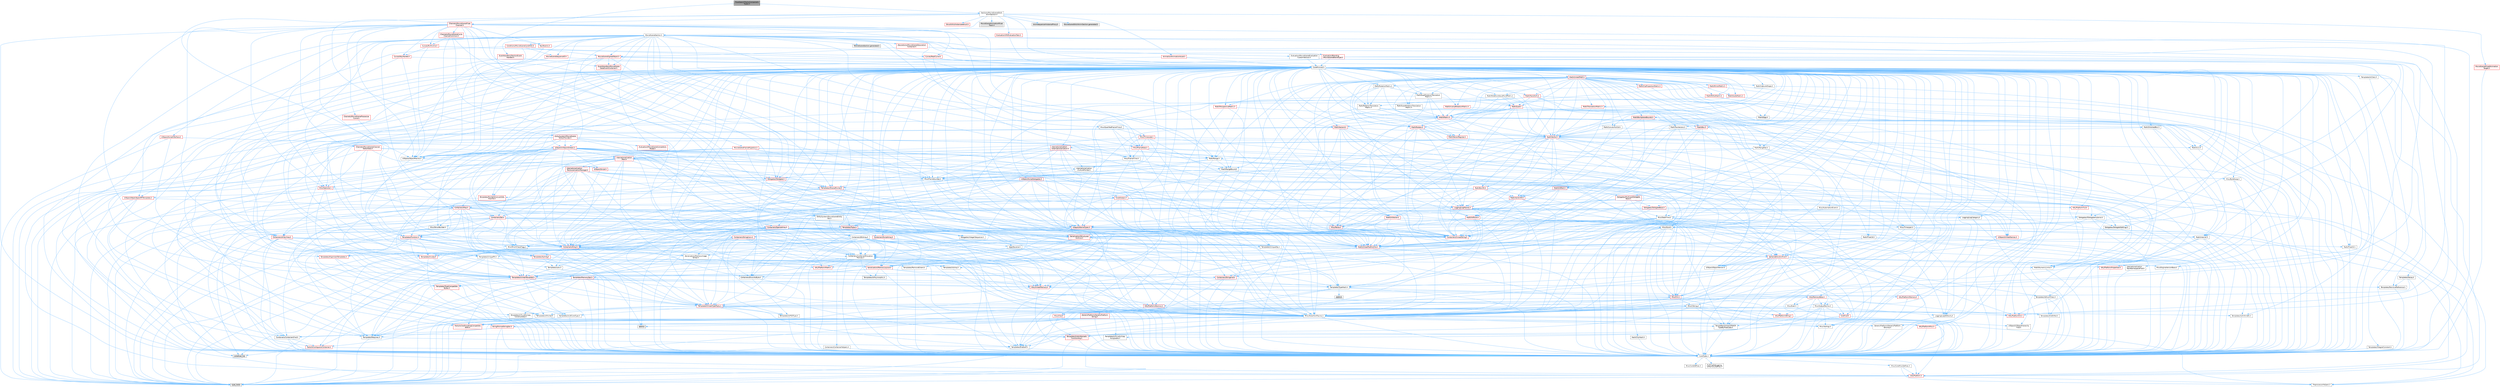 digraph "PoseSearchTracksComponentTypes.h"
{
 // INTERACTIVE_SVG=YES
 // LATEX_PDF_SIZE
  bgcolor="transparent";
  edge [fontname=Helvetica,fontsize=10,labelfontname=Helvetica,labelfontsize=10];
  node [fontname=Helvetica,fontsize=10,shape=box,height=0.2,width=0.4];
  Node1 [id="Node000001",label="PoseSearchTracksComponent\lTypes.h",height=0.2,width=0.4,color="gray40", fillcolor="grey60", style="filled", fontcolor="black",tooltip=" "];
  Node1 -> Node2 [id="edge1_Node000001_Node000002",color="steelblue1",style="solid",tooltip=" "];
  Node2 [id="Node000002",label="EntitySystem/MovieSceneEntity\lIDs.h",height=0.2,width=0.4,color="grey40", fillcolor="white", style="filled",URL="$db/d36/MovieSceneEntityIDs_8h.html",tooltip=" "];
  Node2 -> Node3 [id="edge2_Node000002_Node000003",color="steelblue1",style="solid",tooltip=" "];
  Node3 [id="Node000003",label="Containers/BitArray.h",height=0.2,width=0.4,color="grey40", fillcolor="white", style="filled",URL="$d1/de4/BitArray_8h.html",tooltip=" "];
  Node3 -> Node4 [id="edge3_Node000003_Node000004",color="steelblue1",style="solid",tooltip=" "];
  Node4 [id="Node000004",label="Containers/ContainerAllocation\lPolicies.h",height=0.2,width=0.4,color="grey40", fillcolor="white", style="filled",URL="$d7/dff/ContainerAllocationPolicies_8h.html",tooltip=" "];
  Node4 -> Node5 [id="edge4_Node000004_Node000005",color="steelblue1",style="solid",tooltip=" "];
  Node5 [id="Node000005",label="CoreTypes.h",height=0.2,width=0.4,color="grey40", fillcolor="white", style="filled",URL="$dc/dec/CoreTypes_8h.html",tooltip=" "];
  Node5 -> Node6 [id="edge5_Node000005_Node000006",color="steelblue1",style="solid",tooltip=" "];
  Node6 [id="Node000006",label="HAL/Platform.h",height=0.2,width=0.4,color="red", fillcolor="#FFF0F0", style="filled",URL="$d9/dd0/Platform_8h.html",tooltip=" "];
  Node6 -> Node9 [id="edge6_Node000006_Node000009",color="steelblue1",style="solid",tooltip=" "];
  Node9 [id="Node000009",label="type_traits",height=0.2,width=0.4,color="grey60", fillcolor="#E0E0E0", style="filled",tooltip=" "];
  Node6 -> Node10 [id="edge7_Node000006_Node000010",color="steelblue1",style="solid",tooltip=" "];
  Node10 [id="Node000010",label="PreprocessorHelpers.h",height=0.2,width=0.4,color="grey40", fillcolor="white", style="filled",URL="$db/ddb/PreprocessorHelpers_8h.html",tooltip=" "];
  Node5 -> Node16 [id="edge8_Node000005_Node000016",color="steelblue1",style="solid",tooltip=" "];
  Node16 [id="Node000016",label="ProfilingDebugging\l/UMemoryDefines.h",height=0.2,width=0.4,color="grey40", fillcolor="white", style="filled",URL="$d2/da2/UMemoryDefines_8h.html",tooltip=" "];
  Node5 -> Node17 [id="edge9_Node000005_Node000017",color="steelblue1",style="solid",tooltip=" "];
  Node17 [id="Node000017",label="Misc/CoreMiscDefines.h",height=0.2,width=0.4,color="grey40", fillcolor="white", style="filled",URL="$da/d38/CoreMiscDefines_8h.html",tooltip=" "];
  Node17 -> Node6 [id="edge10_Node000017_Node000006",color="steelblue1",style="solid",tooltip=" "];
  Node17 -> Node10 [id="edge11_Node000017_Node000010",color="steelblue1",style="solid",tooltip=" "];
  Node5 -> Node18 [id="edge12_Node000005_Node000018",color="steelblue1",style="solid",tooltip=" "];
  Node18 [id="Node000018",label="Misc/CoreDefines.h",height=0.2,width=0.4,color="grey40", fillcolor="white", style="filled",URL="$d3/dd2/CoreDefines_8h.html",tooltip=" "];
  Node4 -> Node19 [id="edge13_Node000004_Node000019",color="steelblue1",style="solid",tooltip=" "];
  Node19 [id="Node000019",label="Containers/ContainerHelpers.h",height=0.2,width=0.4,color="grey40", fillcolor="white", style="filled",URL="$d7/d33/ContainerHelpers_8h.html",tooltip=" "];
  Node19 -> Node5 [id="edge14_Node000019_Node000005",color="steelblue1",style="solid",tooltip=" "];
  Node4 -> Node4 [id="edge15_Node000004_Node000004",color="steelblue1",style="solid",tooltip=" "];
  Node4 -> Node20 [id="edge16_Node000004_Node000020",color="steelblue1",style="solid",tooltip=" "];
  Node20 [id="Node000020",label="HAL/PlatformMath.h",height=0.2,width=0.4,color="red", fillcolor="#FFF0F0", style="filled",URL="$dc/d53/PlatformMath_8h.html",tooltip=" "];
  Node20 -> Node5 [id="edge17_Node000020_Node000005",color="steelblue1",style="solid",tooltip=" "];
  Node4 -> Node90 [id="edge18_Node000004_Node000090",color="steelblue1",style="solid",tooltip=" "];
  Node90 [id="Node000090",label="HAL/UnrealMemory.h",height=0.2,width=0.4,color="red", fillcolor="#FFF0F0", style="filled",URL="$d9/d96/UnrealMemory_8h.html",tooltip=" "];
  Node90 -> Node5 [id="edge19_Node000090_Node000005",color="steelblue1",style="solid",tooltip=" "];
  Node90 -> Node94 [id="edge20_Node000090_Node000094",color="steelblue1",style="solid",tooltip=" "];
  Node94 [id="Node000094",label="HAL/MemoryBase.h",height=0.2,width=0.4,color="red", fillcolor="#FFF0F0", style="filled",URL="$d6/d9f/MemoryBase_8h.html",tooltip=" "];
  Node94 -> Node5 [id="edge21_Node000094_Node000005",color="steelblue1",style="solid",tooltip=" "];
  Node94 -> Node58 [id="edge22_Node000094_Node000058",color="steelblue1",style="solid",tooltip=" "];
  Node58 [id="Node000058",label="HAL/PlatformAtomics.h",height=0.2,width=0.4,color="red", fillcolor="#FFF0F0", style="filled",URL="$d3/d36/PlatformAtomics_8h.html",tooltip=" "];
  Node58 -> Node5 [id="edge23_Node000058_Node000005",color="steelblue1",style="solid",tooltip=" "];
  Node94 -> Node26 [id="edge24_Node000094_Node000026",color="steelblue1",style="solid",tooltip=" "];
  Node26 [id="Node000026",label="HAL/PlatformCrt.h",height=0.2,width=0.4,color="red", fillcolor="#FFF0F0", style="filled",URL="$d8/d75/PlatformCrt_8h.html",tooltip=" "];
  Node94 -> Node95 [id="edge25_Node000094_Node000095",color="steelblue1",style="solid",tooltip=" "];
  Node95 [id="Node000095",label="Misc/Exec.h",height=0.2,width=0.4,color="grey40", fillcolor="white", style="filled",URL="$de/ddb/Exec_8h.html",tooltip=" "];
  Node95 -> Node5 [id="edge26_Node000095_Node000005",color="steelblue1",style="solid",tooltip=" "];
  Node95 -> Node42 [id="edge27_Node000095_Node000042",color="steelblue1",style="solid",tooltip=" "];
  Node42 [id="Node000042",label="Misc/AssertionMacros.h",height=0.2,width=0.4,color="grey40", fillcolor="white", style="filled",URL="$d0/dfa/AssertionMacros_8h.html",tooltip=" "];
  Node42 -> Node5 [id="edge28_Node000042_Node000005",color="steelblue1",style="solid",tooltip=" "];
  Node42 -> Node6 [id="edge29_Node000042_Node000006",color="steelblue1",style="solid",tooltip=" "];
  Node42 -> Node43 [id="edge30_Node000042_Node000043",color="steelblue1",style="solid",tooltip=" "];
  Node43 [id="Node000043",label="HAL/PlatformMisc.h",height=0.2,width=0.4,color="red", fillcolor="#FFF0F0", style="filled",URL="$d0/df5/PlatformMisc_8h.html",tooltip=" "];
  Node43 -> Node5 [id="edge31_Node000043_Node000005",color="steelblue1",style="solid",tooltip=" "];
  Node42 -> Node10 [id="edge32_Node000042_Node000010",color="steelblue1",style="solid",tooltip=" "];
  Node42 -> Node65 [id="edge33_Node000042_Node000065",color="steelblue1",style="solid",tooltip=" "];
  Node65 [id="Node000065",label="Templates/EnableIf.h",height=0.2,width=0.4,color="grey40", fillcolor="white", style="filled",URL="$d7/d60/EnableIf_8h.html",tooltip=" "];
  Node65 -> Node5 [id="edge34_Node000065_Node000005",color="steelblue1",style="solid",tooltip=" "];
  Node42 -> Node66 [id="edge35_Node000042_Node000066",color="steelblue1",style="solid",tooltip=" "];
  Node66 [id="Node000066",label="Templates/IsArrayOrRefOf\lTypeByPredicate.h",height=0.2,width=0.4,color="grey40", fillcolor="white", style="filled",URL="$d6/da1/IsArrayOrRefOfTypeByPredicate_8h.html",tooltip=" "];
  Node66 -> Node5 [id="edge36_Node000066_Node000005",color="steelblue1",style="solid",tooltip=" "];
  Node42 -> Node67 [id="edge37_Node000042_Node000067",color="steelblue1",style="solid",tooltip=" "];
  Node67 [id="Node000067",label="Templates/IsValidVariadic\lFunctionArg.h",height=0.2,width=0.4,color="red", fillcolor="#FFF0F0", style="filled",URL="$d0/dc8/IsValidVariadicFunctionArg_8h.html",tooltip=" "];
  Node67 -> Node5 [id="edge38_Node000067_Node000005",color="steelblue1",style="solid",tooltip=" "];
  Node67 -> Node9 [id="edge39_Node000067_Node000009",color="steelblue1",style="solid",tooltip=" "];
  Node42 -> Node69 [id="edge40_Node000042_Node000069",color="steelblue1",style="solid",tooltip=" "];
  Node69 [id="Node000069",label="Traits/IsCharEncodingCompatible\lWith.h",height=0.2,width=0.4,color="red", fillcolor="#FFF0F0", style="filled",URL="$df/dd1/IsCharEncodingCompatibleWith_8h.html",tooltip=" "];
  Node69 -> Node9 [id="edge41_Node000069_Node000009",color="steelblue1",style="solid",tooltip=" "];
  Node42 -> Node71 [id="edge42_Node000042_Node000071",color="steelblue1",style="solid",tooltip=" "];
  Node71 [id="Node000071",label="Misc/VarArgs.h",height=0.2,width=0.4,color="grey40", fillcolor="white", style="filled",URL="$d5/d6f/VarArgs_8h.html",tooltip=" "];
  Node71 -> Node5 [id="edge43_Node000071_Node000005",color="steelblue1",style="solid",tooltip=" "];
  Node42 -> Node72 [id="edge44_Node000042_Node000072",color="steelblue1",style="solid",tooltip=" "];
  Node72 [id="Node000072",label="String/FormatStringSan.h",height=0.2,width=0.4,color="red", fillcolor="#FFF0F0", style="filled",URL="$d3/d8b/FormatStringSan_8h.html",tooltip=" "];
  Node72 -> Node9 [id="edge45_Node000072_Node000009",color="steelblue1",style="solid",tooltip=" "];
  Node72 -> Node5 [id="edge46_Node000072_Node000005",color="steelblue1",style="solid",tooltip=" "];
  Node72 -> Node73 [id="edge47_Node000072_Node000073",color="steelblue1",style="solid",tooltip=" "];
  Node73 [id="Node000073",label="Templates/Requires.h",height=0.2,width=0.4,color="grey40", fillcolor="white", style="filled",URL="$dc/d96/Requires_8h.html",tooltip=" "];
  Node73 -> Node65 [id="edge48_Node000073_Node000065",color="steelblue1",style="solid",tooltip=" "];
  Node73 -> Node9 [id="edge49_Node000073_Node000009",color="steelblue1",style="solid",tooltip=" "];
  Node72 -> Node67 [id="edge50_Node000072_Node000067",color="steelblue1",style="solid",tooltip=" "];
  Node72 -> Node22 [id="edge51_Node000072_Node000022",color="steelblue1",style="solid",tooltip=" "];
  Node22 [id="Node000022",label="Containers/ContainersFwd.h",height=0.2,width=0.4,color="grey40", fillcolor="white", style="filled",URL="$d4/d0a/ContainersFwd_8h.html",tooltip=" "];
  Node22 -> Node6 [id="edge52_Node000022_Node000006",color="steelblue1",style="solid",tooltip=" "];
  Node22 -> Node5 [id="edge53_Node000022_Node000005",color="steelblue1",style="solid",tooltip=" "];
  Node22 -> Node23 [id="edge54_Node000022_Node000023",color="steelblue1",style="solid",tooltip=" "];
  Node23 [id="Node000023",label="Traits/IsContiguousContainer.h",height=0.2,width=0.4,color="red", fillcolor="#FFF0F0", style="filled",URL="$d5/d3c/IsContiguousContainer_8h.html",tooltip=" "];
  Node23 -> Node5 [id="edge55_Node000023_Node000005",color="steelblue1",style="solid",tooltip=" "];
  Node23 -> Node25 [id="edge56_Node000023_Node000025",color="steelblue1",style="solid",tooltip=" "];
  Node25 [id="Node000025",label="initializer_list",height=0.2,width=0.4,color="grey60", fillcolor="#E0E0E0", style="filled",tooltip=" "];
  Node42 -> Node78 [id="edge57_Node000042_Node000078",color="steelblue1",style="solid",tooltip=" "];
  Node78 [id="Node000078",label="atomic",height=0.2,width=0.4,color="grey60", fillcolor="#E0E0E0", style="filled",tooltip=" "];
  Node94 -> Node96 [id="edge58_Node000094_Node000096",color="steelblue1",style="solid",tooltip=" "];
  Node96 [id="Node000096",label="Misc/OutputDevice.h",height=0.2,width=0.4,color="grey40", fillcolor="white", style="filled",URL="$d7/d32/OutputDevice_8h.html",tooltip=" "];
  Node96 -> Node47 [id="edge59_Node000096_Node000047",color="steelblue1",style="solid",tooltip=" "];
  Node47 [id="Node000047",label="CoreFwd.h",height=0.2,width=0.4,color="red", fillcolor="#FFF0F0", style="filled",URL="$d1/d1e/CoreFwd_8h.html",tooltip=" "];
  Node47 -> Node5 [id="edge60_Node000047_Node000005",color="steelblue1",style="solid",tooltip=" "];
  Node47 -> Node22 [id="edge61_Node000047_Node000022",color="steelblue1",style="solid",tooltip=" "];
  Node47 -> Node49 [id="edge62_Node000047_Node000049",color="steelblue1",style="solid",tooltip=" "];
  Node49 [id="Node000049",label="UObject/UObjectHierarchy\lFwd.h",height=0.2,width=0.4,color="grey40", fillcolor="white", style="filled",URL="$d3/d13/UObjectHierarchyFwd_8h.html",tooltip=" "];
  Node96 -> Node5 [id="edge63_Node000096_Node000005",color="steelblue1",style="solid",tooltip=" "];
  Node96 -> Node97 [id="edge64_Node000096_Node000097",color="steelblue1",style="solid",tooltip=" "];
  Node97 [id="Node000097",label="Logging/LogVerbosity.h",height=0.2,width=0.4,color="grey40", fillcolor="white", style="filled",URL="$d2/d8f/LogVerbosity_8h.html",tooltip=" "];
  Node97 -> Node5 [id="edge65_Node000097_Node000005",color="steelblue1",style="solid",tooltip=" "];
  Node96 -> Node71 [id="edge66_Node000096_Node000071",color="steelblue1",style="solid",tooltip=" "];
  Node96 -> Node66 [id="edge67_Node000096_Node000066",color="steelblue1",style="solid",tooltip=" "];
  Node96 -> Node67 [id="edge68_Node000096_Node000067",color="steelblue1",style="solid",tooltip=" "];
  Node96 -> Node69 [id="edge69_Node000096_Node000069",color="steelblue1",style="solid",tooltip=" "];
  Node90 -> Node104 [id="edge70_Node000090_Node000104",color="steelblue1",style="solid",tooltip=" "];
  Node104 [id="Node000104",label="HAL/PlatformMemory.h",height=0.2,width=0.4,color="red", fillcolor="#FFF0F0", style="filled",URL="$de/d68/PlatformMemory_8h.html",tooltip=" "];
  Node104 -> Node5 [id="edge71_Node000104_Node000005",color="steelblue1",style="solid",tooltip=" "];
  Node90 -> Node41 [id="edge72_Node000090_Node000041",color="steelblue1",style="solid",tooltip=" "];
  Node41 [id="Node000041",label="Templates/IsPointer.h",height=0.2,width=0.4,color="grey40", fillcolor="white", style="filled",URL="$d7/d05/IsPointer_8h.html",tooltip=" "];
  Node41 -> Node5 [id="edge73_Node000041_Node000005",color="steelblue1",style="solid",tooltip=" "];
  Node4 -> Node51 [id="edge74_Node000004_Node000051",color="steelblue1",style="solid",tooltip=" "];
  Node51 [id="Node000051",label="Math/NumericLimits.h",height=0.2,width=0.4,color="grey40", fillcolor="white", style="filled",URL="$df/d1b/NumericLimits_8h.html",tooltip=" "];
  Node51 -> Node5 [id="edge75_Node000051_Node000005",color="steelblue1",style="solid",tooltip=" "];
  Node4 -> Node42 [id="edge76_Node000004_Node000042",color="steelblue1",style="solid",tooltip=" "];
  Node4 -> Node107 [id="edge77_Node000004_Node000107",color="steelblue1",style="solid",tooltip=" "];
  Node107 [id="Node000107",label="Templates/IsPolymorphic.h",height=0.2,width=0.4,color="grey40", fillcolor="white", style="filled",URL="$dc/d20/IsPolymorphic_8h.html",tooltip=" "];
  Node4 -> Node108 [id="edge78_Node000004_Node000108",color="steelblue1",style="solid",tooltip=" "];
  Node108 [id="Node000108",label="Templates/MemoryOps.h",height=0.2,width=0.4,color="red", fillcolor="#FFF0F0", style="filled",URL="$db/dea/MemoryOps_8h.html",tooltip=" "];
  Node108 -> Node5 [id="edge79_Node000108_Node000005",color="steelblue1",style="solid",tooltip=" "];
  Node108 -> Node90 [id="edge80_Node000108_Node000090",color="steelblue1",style="solid",tooltip=" "];
  Node108 -> Node102 [id="edge81_Node000108_Node000102",color="steelblue1",style="solid",tooltip=" "];
  Node102 [id="Node000102",label="Templates/IsTriviallyCopy\lAssignable.h",height=0.2,width=0.4,color="grey40", fillcolor="white", style="filled",URL="$d2/df2/IsTriviallyCopyAssignable_8h.html",tooltip=" "];
  Node102 -> Node5 [id="edge82_Node000102_Node000005",color="steelblue1",style="solid",tooltip=" "];
  Node102 -> Node9 [id="edge83_Node000102_Node000009",color="steelblue1",style="solid",tooltip=" "];
  Node108 -> Node83 [id="edge84_Node000108_Node000083",color="steelblue1",style="solid",tooltip=" "];
  Node83 [id="Node000083",label="Templates/IsTriviallyCopy\lConstructible.h",height=0.2,width=0.4,color="grey40", fillcolor="white", style="filled",URL="$d3/d78/IsTriviallyCopyConstructible_8h.html",tooltip=" "];
  Node83 -> Node5 [id="edge85_Node000083_Node000005",color="steelblue1",style="solid",tooltip=" "];
  Node83 -> Node9 [id="edge86_Node000083_Node000009",color="steelblue1",style="solid",tooltip=" "];
  Node108 -> Node73 [id="edge87_Node000108_Node000073",color="steelblue1",style="solid",tooltip=" "];
  Node108 -> Node40 [id="edge88_Node000108_Node000040",color="steelblue1",style="solid",tooltip=" "];
  Node40 [id="Node000040",label="Templates/UnrealTypeTraits.h",height=0.2,width=0.4,color="red", fillcolor="#FFF0F0", style="filled",URL="$d2/d2d/UnrealTypeTraits_8h.html",tooltip=" "];
  Node40 -> Node5 [id="edge89_Node000040_Node000005",color="steelblue1",style="solid",tooltip=" "];
  Node40 -> Node41 [id="edge90_Node000040_Node000041",color="steelblue1",style="solid",tooltip=" "];
  Node40 -> Node42 [id="edge91_Node000040_Node000042",color="steelblue1",style="solid",tooltip=" "];
  Node40 -> Node36 [id="edge92_Node000040_Node000036",color="steelblue1",style="solid",tooltip=" "];
  Node36 [id="Node000036",label="Templates/AndOrNot.h",height=0.2,width=0.4,color="grey40", fillcolor="white", style="filled",URL="$db/d0a/AndOrNot_8h.html",tooltip=" "];
  Node36 -> Node5 [id="edge93_Node000036_Node000005",color="steelblue1",style="solid",tooltip=" "];
  Node40 -> Node65 [id="edge94_Node000040_Node000065",color="steelblue1",style="solid",tooltip=" "];
  Node40 -> Node79 [id="edge95_Node000040_Node000079",color="steelblue1",style="solid",tooltip=" "];
  Node79 [id="Node000079",label="Templates/IsArithmetic.h",height=0.2,width=0.4,color="grey40", fillcolor="white", style="filled",URL="$d2/d5d/IsArithmetic_8h.html",tooltip=" "];
  Node79 -> Node5 [id="edge96_Node000079_Node000005",color="steelblue1",style="solid",tooltip=" "];
  Node40 -> Node81 [id="edge97_Node000040_Node000081",color="steelblue1",style="solid",tooltip=" "];
  Node81 [id="Node000081",label="Templates/IsPODType.h",height=0.2,width=0.4,color="grey40", fillcolor="white", style="filled",URL="$d7/db1/IsPODType_8h.html",tooltip=" "];
  Node81 -> Node5 [id="edge98_Node000081_Node000005",color="steelblue1",style="solid",tooltip=" "];
  Node40 -> Node82 [id="edge99_Node000040_Node000082",color="steelblue1",style="solid",tooltip=" "];
  Node82 [id="Node000082",label="Templates/IsUECoreType.h",height=0.2,width=0.4,color="grey40", fillcolor="white", style="filled",URL="$d1/db8/IsUECoreType_8h.html",tooltip=" "];
  Node82 -> Node5 [id="edge100_Node000082_Node000005",color="steelblue1",style="solid",tooltip=" "];
  Node82 -> Node9 [id="edge101_Node000082_Node000009",color="steelblue1",style="solid",tooltip=" "];
  Node40 -> Node83 [id="edge102_Node000040_Node000083",color="steelblue1",style="solid",tooltip=" "];
  Node108 -> Node9 [id="edge103_Node000108_Node000009",color="steelblue1",style="solid",tooltip=" "];
  Node4 -> Node87 [id="edge104_Node000004_Node000087",color="steelblue1",style="solid",tooltip=" "];
  Node87 [id="Node000087",label="Templates/TypeCompatible\lBytes.h",height=0.2,width=0.4,color="red", fillcolor="#FFF0F0", style="filled",URL="$df/d0a/TypeCompatibleBytes_8h.html",tooltip=" "];
  Node87 -> Node5 [id="edge105_Node000087_Node000005",color="steelblue1",style="solid",tooltip=" "];
  Node87 -> Node9 [id="edge106_Node000087_Node000009",color="steelblue1",style="solid",tooltip=" "];
  Node4 -> Node9 [id="edge107_Node000004_Node000009",color="steelblue1",style="solid",tooltip=" "];
  Node3 -> Node5 [id="edge108_Node000003_Node000005",color="steelblue1",style="solid",tooltip=" "];
  Node3 -> Node58 [id="edge109_Node000003_Node000058",color="steelblue1",style="solid",tooltip=" "];
  Node3 -> Node90 [id="edge110_Node000003_Node000090",color="steelblue1",style="solid",tooltip=" "];
  Node3 -> Node110 [id="edge111_Node000003_Node000110",color="steelblue1",style="solid",tooltip=" "];
  Node110 [id="Node000110",label="Math/UnrealMathUtility.h",height=0.2,width=0.4,color="red", fillcolor="#FFF0F0", style="filled",URL="$db/db8/UnrealMathUtility_8h.html",tooltip=" "];
  Node110 -> Node5 [id="edge112_Node000110_Node000005",color="steelblue1",style="solid",tooltip=" "];
  Node110 -> Node42 [id="edge113_Node000110_Node000042",color="steelblue1",style="solid",tooltip=" "];
  Node110 -> Node20 [id="edge114_Node000110_Node000020",color="steelblue1",style="solid",tooltip=" "];
  Node110 -> Node73 [id="edge115_Node000110_Node000073",color="steelblue1",style="solid",tooltip=" "];
  Node3 -> Node42 [id="edge116_Node000003_Node000042",color="steelblue1",style="solid",tooltip=" "];
  Node3 -> Node53 [id="edge117_Node000003_Node000053",color="steelblue1",style="solid",tooltip=" "];
  Node53 [id="Node000053",label="Misc/EnumClassFlags.h",height=0.2,width=0.4,color="grey40", fillcolor="white", style="filled",URL="$d8/de7/EnumClassFlags_8h.html",tooltip=" "];
  Node3 -> Node111 [id="edge118_Node000003_Node000111",color="steelblue1",style="solid",tooltip=" "];
  Node111 [id="Node000111",label="Serialization/Archive.h",height=0.2,width=0.4,color="red", fillcolor="#FFF0F0", style="filled",URL="$d7/d3b/Archive_8h.html",tooltip=" "];
  Node111 -> Node47 [id="edge119_Node000111_Node000047",color="steelblue1",style="solid",tooltip=" "];
  Node111 -> Node5 [id="edge120_Node000111_Node000005",color="steelblue1",style="solid",tooltip=" "];
  Node111 -> Node112 [id="edge121_Node000111_Node000112",color="steelblue1",style="solid",tooltip=" "];
  Node112 [id="Node000112",label="HAL/PlatformProperties.h",height=0.2,width=0.4,color="red", fillcolor="#FFF0F0", style="filled",URL="$d9/db0/PlatformProperties_8h.html",tooltip=" "];
  Node112 -> Node5 [id="edge122_Node000112_Node000005",color="steelblue1",style="solid",tooltip=" "];
  Node111 -> Node115 [id="edge123_Node000111_Node000115",color="steelblue1",style="solid",tooltip=" "];
  Node115 [id="Node000115",label="Internationalization\l/TextNamespaceFwd.h",height=0.2,width=0.4,color="grey40", fillcolor="white", style="filled",URL="$d8/d97/TextNamespaceFwd_8h.html",tooltip=" "];
  Node115 -> Node5 [id="edge124_Node000115_Node000005",color="steelblue1",style="solid",tooltip=" "];
  Node111 -> Node42 [id="edge125_Node000111_Node000042",color="steelblue1",style="solid",tooltip=" "];
  Node111 -> Node116 [id="edge126_Node000111_Node000116",color="steelblue1",style="solid",tooltip=" "];
  Node116 [id="Node000116",label="Misc/EngineVersionBase.h",height=0.2,width=0.4,color="grey40", fillcolor="white", style="filled",URL="$d5/d2b/EngineVersionBase_8h.html",tooltip=" "];
  Node116 -> Node5 [id="edge127_Node000116_Node000005",color="steelblue1",style="solid",tooltip=" "];
  Node111 -> Node71 [id="edge128_Node000111_Node000071",color="steelblue1",style="solid",tooltip=" "];
  Node111 -> Node65 [id="edge129_Node000111_Node000065",color="steelblue1",style="solid",tooltip=" "];
  Node111 -> Node66 [id="edge130_Node000111_Node000066",color="steelblue1",style="solid",tooltip=" "];
  Node111 -> Node119 [id="edge131_Node000111_Node000119",color="steelblue1",style="solid",tooltip=" "];
  Node119 [id="Node000119",label="Templates/IsEnumClass.h",height=0.2,width=0.4,color="grey40", fillcolor="white", style="filled",URL="$d7/d15/IsEnumClass_8h.html",tooltip=" "];
  Node119 -> Node5 [id="edge132_Node000119_Node000005",color="steelblue1",style="solid",tooltip=" "];
  Node119 -> Node36 [id="edge133_Node000119_Node000036",color="steelblue1",style="solid",tooltip=" "];
  Node111 -> Node67 [id="edge134_Node000111_Node000067",color="steelblue1",style="solid",tooltip=" "];
  Node111 -> Node120 [id="edge135_Node000111_Node000120",color="steelblue1",style="solid",tooltip=" "];
  Node120 [id="Node000120",label="Templates/UnrealTemplate.h",height=0.2,width=0.4,color="red", fillcolor="#FFF0F0", style="filled",URL="$d4/d24/UnrealTemplate_8h.html",tooltip=" "];
  Node120 -> Node5 [id="edge136_Node000120_Node000005",color="steelblue1",style="solid",tooltip=" "];
  Node120 -> Node41 [id="edge137_Node000120_Node000041",color="steelblue1",style="solid",tooltip=" "];
  Node120 -> Node90 [id="edge138_Node000120_Node000090",color="steelblue1",style="solid",tooltip=" "];
  Node120 -> Node40 [id="edge139_Node000120_Node000040",color="steelblue1",style="solid",tooltip=" "];
  Node120 -> Node38 [id="edge140_Node000120_Node000038",color="steelblue1",style="solid",tooltip=" "];
  Node38 [id="Node000038",label="Templates/RemoveReference.h",height=0.2,width=0.4,color="grey40", fillcolor="white", style="filled",URL="$da/dbe/RemoveReference_8h.html",tooltip=" "];
  Node38 -> Node5 [id="edge141_Node000038_Node000005",color="steelblue1",style="solid",tooltip=" "];
  Node120 -> Node73 [id="edge142_Node000120_Node000073",color="steelblue1",style="solid",tooltip=" "];
  Node120 -> Node87 [id="edge143_Node000120_Node000087",color="steelblue1",style="solid",tooltip=" "];
  Node120 -> Node23 [id="edge144_Node000120_Node000023",color="steelblue1",style="solid",tooltip=" "];
  Node120 -> Node9 [id="edge145_Node000120_Node000009",color="steelblue1",style="solid",tooltip=" "];
  Node111 -> Node69 [id="edge146_Node000111_Node000069",color="steelblue1",style="solid",tooltip=" "];
  Node111 -> Node123 [id="edge147_Node000111_Node000123",color="steelblue1",style="solid",tooltip=" "];
  Node123 [id="Node000123",label="UObject/ObjectVersion.h",height=0.2,width=0.4,color="grey40", fillcolor="white", style="filled",URL="$da/d63/ObjectVersion_8h.html",tooltip=" "];
  Node123 -> Node5 [id="edge148_Node000123_Node000005",color="steelblue1",style="solid",tooltip=" "];
  Node3 -> Node124 [id="edge149_Node000003_Node000124",color="steelblue1",style="solid",tooltip=" "];
  Node124 [id="Node000124",label="Serialization/MemoryImage\lWriter.h",height=0.2,width=0.4,color="grey40", fillcolor="white", style="filled",URL="$d0/d08/MemoryImageWriter_8h.html",tooltip=" "];
  Node124 -> Node5 [id="edge150_Node000124_Node000005",color="steelblue1",style="solid",tooltip=" "];
  Node124 -> Node125 [id="edge151_Node000124_Node000125",color="steelblue1",style="solid",tooltip=" "];
  Node125 [id="Node000125",label="Serialization/MemoryLayout.h",height=0.2,width=0.4,color="red", fillcolor="#FFF0F0", style="filled",URL="$d7/d66/MemoryLayout_8h.html",tooltip=" "];
  Node125 -> Node128 [id="edge152_Node000125_Node000128",color="steelblue1",style="solid",tooltip=" "];
  Node128 [id="Node000128",label="Containers/EnumAsByte.h",height=0.2,width=0.4,color="grey40", fillcolor="white", style="filled",URL="$d6/d9a/EnumAsByte_8h.html",tooltip=" "];
  Node128 -> Node5 [id="edge153_Node000128_Node000005",color="steelblue1",style="solid",tooltip=" "];
  Node128 -> Node81 [id="edge154_Node000128_Node000081",color="steelblue1",style="solid",tooltip=" "];
  Node128 -> Node129 [id="edge155_Node000128_Node000129",color="steelblue1",style="solid",tooltip=" "];
  Node129 [id="Node000129",label="Templates/TypeHash.h",height=0.2,width=0.4,color="grey40", fillcolor="white", style="filled",URL="$d1/d62/TypeHash_8h.html",tooltip=" "];
  Node129 -> Node5 [id="edge156_Node000129_Node000005",color="steelblue1",style="solid",tooltip=" "];
  Node129 -> Node73 [id="edge157_Node000129_Node000073",color="steelblue1",style="solid",tooltip=" "];
  Node129 -> Node130 [id="edge158_Node000129_Node000130",color="steelblue1",style="solid",tooltip=" "];
  Node130 [id="Node000130",label="Misc/Crc.h",height=0.2,width=0.4,color="red", fillcolor="#FFF0F0", style="filled",URL="$d4/dd2/Crc_8h.html",tooltip=" "];
  Node130 -> Node5 [id="edge159_Node000130_Node000005",color="steelblue1",style="solid",tooltip=" "];
  Node130 -> Node92 [id="edge160_Node000130_Node000092",color="steelblue1",style="solid",tooltip=" "];
  Node92 [id="Node000092",label="HAL/PlatformString.h",height=0.2,width=0.4,color="red", fillcolor="#FFF0F0", style="filled",URL="$db/db5/PlatformString_8h.html",tooltip=" "];
  Node92 -> Node5 [id="edge161_Node000092_Node000005",color="steelblue1",style="solid",tooltip=" "];
  Node130 -> Node42 [id="edge162_Node000130_Node000042",color="steelblue1",style="solid",tooltip=" "];
  Node130 -> Node131 [id="edge163_Node000130_Node000131",color="steelblue1",style="solid",tooltip=" "];
  Node131 [id="Node000131",label="Misc/CString.h",height=0.2,width=0.4,color="grey40", fillcolor="white", style="filled",URL="$d2/d49/CString_8h.html",tooltip=" "];
  Node131 -> Node5 [id="edge164_Node000131_Node000005",color="steelblue1",style="solid",tooltip=" "];
  Node131 -> Node26 [id="edge165_Node000131_Node000026",color="steelblue1",style="solid",tooltip=" "];
  Node131 -> Node92 [id="edge166_Node000131_Node000092",color="steelblue1",style="solid",tooltip=" "];
  Node131 -> Node42 [id="edge167_Node000131_Node000042",color="steelblue1",style="solid",tooltip=" "];
  Node131 -> Node132 [id="edge168_Node000131_Node000132",color="steelblue1",style="solid",tooltip=" "];
  Node132 [id="Node000132",label="Misc/Char.h",height=0.2,width=0.4,color="red", fillcolor="#FFF0F0", style="filled",URL="$d0/d58/Char_8h.html",tooltip=" "];
  Node132 -> Node5 [id="edge169_Node000132_Node000005",color="steelblue1",style="solid",tooltip=" "];
  Node132 -> Node9 [id="edge170_Node000132_Node000009",color="steelblue1",style="solid",tooltip=" "];
  Node131 -> Node71 [id="edge171_Node000131_Node000071",color="steelblue1",style="solid",tooltip=" "];
  Node131 -> Node66 [id="edge172_Node000131_Node000066",color="steelblue1",style="solid",tooltip=" "];
  Node131 -> Node67 [id="edge173_Node000131_Node000067",color="steelblue1",style="solid",tooltip=" "];
  Node131 -> Node69 [id="edge174_Node000131_Node000069",color="steelblue1",style="solid",tooltip=" "];
  Node130 -> Node132 [id="edge175_Node000130_Node000132",color="steelblue1",style="solid",tooltip=" "];
  Node130 -> Node40 [id="edge176_Node000130_Node000040",color="steelblue1",style="solid",tooltip=" "];
  Node129 -> Node135 [id="edge177_Node000129_Node000135",color="steelblue1",style="solid",tooltip=" "];
  Node135 [id="Node000135",label="stdint.h",height=0.2,width=0.4,color="grey60", fillcolor="#E0E0E0", style="filled",tooltip=" "];
  Node129 -> Node9 [id="edge178_Node000129_Node000009",color="steelblue1",style="solid",tooltip=" "];
  Node125 -> Node45 [id="edge179_Node000125_Node000045",color="steelblue1",style="solid",tooltip=" "];
  Node45 [id="Node000045",label="Containers/StringFwd.h",height=0.2,width=0.4,color="red", fillcolor="#FFF0F0", style="filled",URL="$df/d37/StringFwd_8h.html",tooltip=" "];
  Node45 -> Node5 [id="edge180_Node000045_Node000005",color="steelblue1",style="solid",tooltip=" "];
  Node45 -> Node23 [id="edge181_Node000045_Node000023",color="steelblue1",style="solid",tooltip=" "];
  Node125 -> Node90 [id="edge182_Node000125_Node000090",color="steelblue1",style="solid",tooltip=" "];
  Node125 -> Node65 [id="edge183_Node000125_Node000065",color="steelblue1",style="solid",tooltip=" "];
  Node125 -> Node107 [id="edge184_Node000125_Node000107",color="steelblue1",style="solid",tooltip=" "];
  Node125 -> Node120 [id="edge185_Node000125_Node000120",color="steelblue1",style="solid",tooltip=" "];
  Node3 -> Node125 [id="edge186_Node000003_Node000125",color="steelblue1",style="solid",tooltip=" "];
  Node3 -> Node65 [id="edge187_Node000003_Node000065",color="steelblue1",style="solid",tooltip=" "];
  Node3 -> Node138 [id="edge188_Node000003_Node000138",color="steelblue1",style="solid",tooltip=" "];
  Node138 [id="Node000138",label="Templates/Invoke.h",height=0.2,width=0.4,color="red", fillcolor="#FFF0F0", style="filled",URL="$d7/deb/Invoke_8h.html",tooltip=" "];
  Node138 -> Node5 [id="edge189_Node000138_Node000005",color="steelblue1",style="solid",tooltip=" "];
  Node138 -> Node120 [id="edge190_Node000138_Node000120",color="steelblue1",style="solid",tooltip=" "];
  Node138 -> Node9 [id="edge191_Node000138_Node000009",color="steelblue1",style="solid",tooltip=" "];
  Node3 -> Node120 [id="edge192_Node000003_Node000120",color="steelblue1",style="solid",tooltip=" "];
  Node3 -> Node40 [id="edge193_Node000003_Node000040",color="steelblue1",style="solid",tooltip=" "];
  Node2 -> Node4 [id="edge194_Node000002_Node000004",color="steelblue1",style="solid",tooltip=" "];
  Node2 -> Node5 [id="edge195_Node000002_Node000005",color="steelblue1",style="solid",tooltip=" "];
  Node2 -> Node42 [id="edge196_Node000002_Node000042",color="steelblue1",style="solid",tooltip=" "];
  Node2 -> Node140 [id="edge197_Node000002_Node000140",color="steelblue1",style="solid",tooltip=" "];
  Node140 [id="Node000140",label="Misc/Guid.h",height=0.2,width=0.4,color="grey40", fillcolor="white", style="filled",URL="$d6/d2a/Guid_8h.html",tooltip=" "];
  Node140 -> Node45 [id="edge198_Node000140_Node000045",color="steelblue1",style="solid",tooltip=" "];
  Node140 -> Node141 [id="edge199_Node000140_Node000141",color="steelblue1",style="solid",tooltip=" "];
  Node141 [id="Node000141",label="Containers/UnrealString.h",height=0.2,width=0.4,color="red", fillcolor="#FFF0F0", style="filled",URL="$d5/dba/UnrealString_8h.html",tooltip=" "];
  Node140 -> Node5 [id="edge200_Node000140_Node000005",color="steelblue1",style="solid",tooltip=" "];
  Node140 -> Node10 [id="edge201_Node000140_Node000010",color="steelblue1",style="solid",tooltip=" "];
  Node140 -> Node145 [id="edge202_Node000140_Node000145",color="steelblue1",style="solid",tooltip=" "];
  Node145 [id="Node000145",label="Hash/CityHash.h",height=0.2,width=0.4,color="grey40", fillcolor="white", style="filled",URL="$d0/d13/CityHash_8h.html",tooltip=" "];
  Node145 -> Node5 [id="edge203_Node000145_Node000005",color="steelblue1",style="solid",tooltip=" "];
  Node140 -> Node42 [id="edge204_Node000140_Node000042",color="steelblue1",style="solid",tooltip=" "];
  Node140 -> Node130 [id="edge205_Node000140_Node000130",color="steelblue1",style="solid",tooltip=" "];
  Node140 -> Node111 [id="edge206_Node000140_Node000111",color="steelblue1",style="solid",tooltip=" "];
  Node140 -> Node125 [id="edge207_Node000140_Node000125",color="steelblue1",style="solid",tooltip=" "];
  Node140 -> Node146 [id="edge208_Node000140_Node000146",color="steelblue1",style="solid",tooltip=" "];
  Node146 [id="Node000146",label="Serialization/Structured\lArchive.h",height=0.2,width=0.4,color="red", fillcolor="#FFF0F0", style="filled",URL="$d9/d1e/StructuredArchive_8h.html",tooltip=" "];
  Node146 -> Node147 [id="edge209_Node000146_Node000147",color="steelblue1",style="solid",tooltip=" "];
  Node147 [id="Node000147",label="Containers/Array.h",height=0.2,width=0.4,color="red", fillcolor="#FFF0F0", style="filled",URL="$df/dd0/Array_8h.html",tooltip=" "];
  Node147 -> Node5 [id="edge210_Node000147_Node000005",color="steelblue1",style="solid",tooltip=" "];
  Node147 -> Node42 [id="edge211_Node000147_Node000042",color="steelblue1",style="solid",tooltip=" "];
  Node147 -> Node90 [id="edge212_Node000147_Node000090",color="steelblue1",style="solid",tooltip=" "];
  Node147 -> Node40 [id="edge213_Node000147_Node000040",color="steelblue1",style="solid",tooltip=" "];
  Node147 -> Node120 [id="edge214_Node000147_Node000120",color="steelblue1",style="solid",tooltip=" "];
  Node147 -> Node4 [id="edge215_Node000147_Node000004",color="steelblue1",style="solid",tooltip=" "];
  Node147 -> Node111 [id="edge216_Node000147_Node000111",color="steelblue1",style="solid",tooltip=" "];
  Node147 -> Node124 [id="edge217_Node000147_Node000124",color="steelblue1",style="solid",tooltip=" "];
  Node147 -> Node138 [id="edge218_Node000147_Node000138",color="steelblue1",style="solid",tooltip=" "];
  Node147 -> Node159 [id="edge219_Node000147_Node000159",color="steelblue1",style="solid",tooltip=" "];
  Node159 [id="Node000159",label="Templates/Less.h",height=0.2,width=0.4,color="grey40", fillcolor="white", style="filled",URL="$de/dc8/Less_8h.html",tooltip=" "];
  Node159 -> Node5 [id="edge220_Node000159_Node000005",color="steelblue1",style="solid",tooltip=" "];
  Node159 -> Node120 [id="edge221_Node000159_Node000120",color="steelblue1",style="solid",tooltip=" "];
  Node147 -> Node73 [id="edge222_Node000147_Node000073",color="steelblue1",style="solid",tooltip=" "];
  Node147 -> Node167 [id="edge223_Node000147_Node000167",color="steelblue1",style="solid",tooltip=" "];
  Node167 [id="Node000167",label="Templates/Sorting.h",height=0.2,width=0.4,color="red", fillcolor="#FFF0F0", style="filled",URL="$d3/d9e/Sorting_8h.html",tooltip=" "];
  Node167 -> Node5 [id="edge224_Node000167_Node000005",color="steelblue1",style="solid",tooltip=" "];
  Node167 -> Node20 [id="edge225_Node000167_Node000020",color="steelblue1",style="solid",tooltip=" "];
  Node167 -> Node159 [id="edge226_Node000167_Node000159",color="steelblue1",style="solid",tooltip=" "];
  Node147 -> Node170 [id="edge227_Node000147_Node000170",color="steelblue1",style="solid",tooltip=" "];
  Node170 [id="Node000170",label="Templates/AlignmentTemplates.h",height=0.2,width=0.4,color="red", fillcolor="#FFF0F0", style="filled",URL="$dd/d32/AlignmentTemplates_8h.html",tooltip=" "];
  Node170 -> Node5 [id="edge228_Node000170_Node000005",color="steelblue1",style="solid",tooltip=" "];
  Node170 -> Node41 [id="edge229_Node000170_Node000041",color="steelblue1",style="solid",tooltip=" "];
  Node147 -> Node9 [id="edge230_Node000147_Node000009",color="steelblue1",style="solid",tooltip=" "];
  Node146 -> Node4 [id="edge231_Node000146_Node000004",color="steelblue1",style="solid",tooltip=" "];
  Node146 -> Node5 [id="edge232_Node000146_Node000005",color="steelblue1",style="solid",tooltip=" "];
  Node146 -> Node111 [id="edge233_Node000146_Node000111",color="steelblue1",style="solid",tooltip=" "];
  Node146 -> Node181 [id="edge234_Node000146_Node000181",color="steelblue1",style="solid",tooltip=" "];
  Node181 [id="Node000181",label="Templates/UniqueObj.h",height=0.2,width=0.4,color="grey40", fillcolor="white", style="filled",URL="$da/d95/UniqueObj_8h.html",tooltip=" "];
  Node181 -> Node5 [id="edge235_Node000181_Node000005",color="steelblue1",style="solid",tooltip=" "];
  Node181 -> Node182 [id="edge236_Node000181_Node000182",color="steelblue1",style="solid",tooltip=" "];
  Node182 [id="Node000182",label="Templates/UniquePtr.h",height=0.2,width=0.4,color="grey40", fillcolor="white", style="filled",URL="$de/d1a/UniquePtr_8h.html",tooltip=" "];
  Node182 -> Node5 [id="edge237_Node000182_Node000005",color="steelblue1",style="solid",tooltip=" "];
  Node182 -> Node120 [id="edge238_Node000182_Node000120",color="steelblue1",style="solid",tooltip=" "];
  Node182 -> Node183 [id="edge239_Node000182_Node000183",color="steelblue1",style="solid",tooltip=" "];
  Node183 [id="Node000183",label="Templates/IsArray.h",height=0.2,width=0.4,color="grey40", fillcolor="white", style="filled",URL="$d8/d8d/IsArray_8h.html",tooltip=" "];
  Node183 -> Node5 [id="edge240_Node000183_Node000005",color="steelblue1",style="solid",tooltip=" "];
  Node182 -> Node184 [id="edge241_Node000182_Node000184",color="steelblue1",style="solid",tooltip=" "];
  Node184 [id="Node000184",label="Templates/RemoveExtent.h",height=0.2,width=0.4,color="grey40", fillcolor="white", style="filled",URL="$dc/de9/RemoveExtent_8h.html",tooltip=" "];
  Node184 -> Node5 [id="edge242_Node000184_Node000005",color="steelblue1",style="solid",tooltip=" "];
  Node182 -> Node73 [id="edge243_Node000182_Node000073",color="steelblue1",style="solid",tooltip=" "];
  Node182 -> Node125 [id="edge244_Node000182_Node000125",color="steelblue1",style="solid",tooltip=" "];
  Node182 -> Node9 [id="edge245_Node000182_Node000009",color="steelblue1",style="solid",tooltip=" "];
  Node2 -> Node129 [id="edge246_Node000002_Node000129",color="steelblue1",style="solid",tooltip=" "];
  Node2 -> Node25 [id="edge247_Node000002_Node000025",color="steelblue1",style="solid",tooltip=" "];
  Node1 -> Node186 [id="edge248_Node000001_Node000186",color="steelblue1",style="solid",tooltip=" "];
  Node186 [id="Node000186",label="Sections/MovieSceneStitch\lAnimSection.h",height=0.2,width=0.4,color="grey40", fillcolor="white", style="filled",URL="$de/d74/MovieSceneStitchAnimSection_8h.html",tooltip=" "];
  Node186 -> Node187 [id="edge249_Node000186_Node000187",color="steelblue1",style="solid",tooltip=" "];
  Node187 [id="Node000187",label="CoreMinimal.h",height=0.2,width=0.4,color="grey40", fillcolor="white", style="filled",URL="$d7/d67/CoreMinimal_8h.html",tooltip=" "];
  Node187 -> Node5 [id="edge250_Node000187_Node000005",color="steelblue1",style="solid",tooltip=" "];
  Node187 -> Node47 [id="edge251_Node000187_Node000047",color="steelblue1",style="solid",tooltip=" "];
  Node187 -> Node49 [id="edge252_Node000187_Node000049",color="steelblue1",style="solid",tooltip=" "];
  Node187 -> Node22 [id="edge253_Node000187_Node000022",color="steelblue1",style="solid",tooltip=" "];
  Node187 -> Node71 [id="edge254_Node000187_Node000071",color="steelblue1",style="solid",tooltip=" "];
  Node187 -> Node97 [id="edge255_Node000187_Node000097",color="steelblue1",style="solid",tooltip=" "];
  Node187 -> Node96 [id="edge256_Node000187_Node000096",color="steelblue1",style="solid",tooltip=" "];
  Node187 -> Node26 [id="edge257_Node000187_Node000026",color="steelblue1",style="solid",tooltip=" "];
  Node187 -> Node43 [id="edge258_Node000187_Node000043",color="steelblue1",style="solid",tooltip=" "];
  Node187 -> Node42 [id="edge259_Node000187_Node000042",color="steelblue1",style="solid",tooltip=" "];
  Node187 -> Node41 [id="edge260_Node000187_Node000041",color="steelblue1",style="solid",tooltip=" "];
  Node187 -> Node104 [id="edge261_Node000187_Node000104",color="steelblue1",style="solid",tooltip=" "];
  Node187 -> Node58 [id="edge262_Node000187_Node000058",color="steelblue1",style="solid",tooltip=" "];
  Node187 -> Node95 [id="edge263_Node000187_Node000095",color="steelblue1",style="solid",tooltip=" "];
  Node187 -> Node94 [id="edge264_Node000187_Node000094",color="steelblue1",style="solid",tooltip=" "];
  Node187 -> Node90 [id="edge265_Node000187_Node000090",color="steelblue1",style="solid",tooltip=" "];
  Node187 -> Node79 [id="edge266_Node000187_Node000079",color="steelblue1",style="solid",tooltip=" "];
  Node187 -> Node36 [id="edge267_Node000187_Node000036",color="steelblue1",style="solid",tooltip=" "];
  Node187 -> Node81 [id="edge268_Node000187_Node000081",color="steelblue1",style="solid",tooltip=" "];
  Node187 -> Node82 [id="edge269_Node000187_Node000082",color="steelblue1",style="solid",tooltip=" "];
  Node187 -> Node83 [id="edge270_Node000187_Node000083",color="steelblue1",style="solid",tooltip=" "];
  Node187 -> Node40 [id="edge271_Node000187_Node000040",color="steelblue1",style="solid",tooltip=" "];
  Node187 -> Node65 [id="edge272_Node000187_Node000065",color="steelblue1",style="solid",tooltip=" "];
  Node187 -> Node38 [id="edge273_Node000187_Node000038",color="steelblue1",style="solid",tooltip=" "];
  Node187 -> Node188 [id="edge274_Node000187_Node000188",color="steelblue1",style="solid",tooltip=" "];
  Node188 [id="Node000188",label="Templates/IntegralConstant.h",height=0.2,width=0.4,color="grey40", fillcolor="white", style="filled",URL="$db/d1b/IntegralConstant_8h.html",tooltip=" "];
  Node188 -> Node5 [id="edge275_Node000188_Node000005",color="steelblue1",style="solid",tooltip=" "];
  Node187 -> Node189 [id="edge276_Node000187_Node000189",color="steelblue1",style="solid",tooltip=" "];
  Node189 [id="Node000189",label="Templates/IsClass.h",height=0.2,width=0.4,color="grey40", fillcolor="white", style="filled",URL="$db/dcb/IsClass_8h.html",tooltip=" "];
  Node189 -> Node5 [id="edge277_Node000189_Node000005",color="steelblue1",style="solid",tooltip=" "];
  Node187 -> Node87 [id="edge278_Node000187_Node000087",color="steelblue1",style="solid",tooltip=" "];
  Node187 -> Node23 [id="edge279_Node000187_Node000023",color="steelblue1",style="solid",tooltip=" "];
  Node187 -> Node120 [id="edge280_Node000187_Node000120",color="steelblue1",style="solid",tooltip=" "];
  Node187 -> Node51 [id="edge281_Node000187_Node000051",color="steelblue1",style="solid",tooltip=" "];
  Node187 -> Node20 [id="edge282_Node000187_Node000020",color="steelblue1",style="solid",tooltip=" "];
  Node187 -> Node102 [id="edge283_Node000187_Node000102",color="steelblue1",style="solid",tooltip=" "];
  Node187 -> Node108 [id="edge284_Node000187_Node000108",color="steelblue1",style="solid",tooltip=" "];
  Node187 -> Node4 [id="edge285_Node000187_Node000004",color="steelblue1",style="solid",tooltip=" "];
  Node187 -> Node119 [id="edge286_Node000187_Node000119",color="steelblue1",style="solid",tooltip=" "];
  Node187 -> Node112 [id="edge287_Node000187_Node000112",color="steelblue1",style="solid",tooltip=" "];
  Node187 -> Node116 [id="edge288_Node000187_Node000116",color="steelblue1",style="solid",tooltip=" "];
  Node187 -> Node115 [id="edge289_Node000187_Node000115",color="steelblue1",style="solid",tooltip=" "];
  Node187 -> Node111 [id="edge290_Node000187_Node000111",color="steelblue1",style="solid",tooltip=" "];
  Node187 -> Node159 [id="edge291_Node000187_Node000159",color="steelblue1",style="solid",tooltip=" "];
  Node187 -> Node167 [id="edge292_Node000187_Node000167",color="steelblue1",style="solid",tooltip=" "];
  Node187 -> Node132 [id="edge293_Node000187_Node000132",color="steelblue1",style="solid",tooltip=" "];
  Node187 -> Node190 [id="edge294_Node000187_Node000190",color="steelblue1",style="solid",tooltip=" "];
  Node190 [id="Node000190",label="GenericPlatform/GenericPlatform\lStricmp.h",height=0.2,width=0.4,color="grey40", fillcolor="white", style="filled",URL="$d2/d86/GenericPlatformStricmp_8h.html",tooltip=" "];
  Node190 -> Node5 [id="edge295_Node000190_Node000005",color="steelblue1",style="solid",tooltip=" "];
  Node187 -> Node191 [id="edge296_Node000187_Node000191",color="steelblue1",style="solid",tooltip=" "];
  Node191 [id="Node000191",label="GenericPlatform/GenericPlatform\lString.h",height=0.2,width=0.4,color="red", fillcolor="#FFF0F0", style="filled",URL="$dd/d20/GenericPlatformString_8h.html",tooltip=" "];
  Node191 -> Node5 [id="edge297_Node000191_Node000005",color="steelblue1",style="solid",tooltip=" "];
  Node191 -> Node190 [id="edge298_Node000191_Node000190",color="steelblue1",style="solid",tooltip=" "];
  Node191 -> Node65 [id="edge299_Node000191_Node000065",color="steelblue1",style="solid",tooltip=" "];
  Node191 -> Node69 [id="edge300_Node000191_Node000069",color="steelblue1",style="solid",tooltip=" "];
  Node191 -> Node9 [id="edge301_Node000191_Node000009",color="steelblue1",style="solid",tooltip=" "];
  Node187 -> Node92 [id="edge302_Node000187_Node000092",color="steelblue1",style="solid",tooltip=" "];
  Node187 -> Node131 [id="edge303_Node000187_Node000131",color="steelblue1",style="solid",tooltip=" "];
  Node187 -> Node130 [id="edge304_Node000187_Node000130",color="steelblue1",style="solid",tooltip=" "];
  Node187 -> Node110 [id="edge305_Node000187_Node000110",color="steelblue1",style="solid",tooltip=" "];
  Node187 -> Node141 [id="edge306_Node000187_Node000141",color="steelblue1",style="solid",tooltip=" "];
  Node187 -> Node147 [id="edge307_Node000187_Node000147",color="steelblue1",style="solid",tooltip=" "];
  Node187 -> Node194 [id="edge308_Node000187_Node000194",color="steelblue1",style="solid",tooltip=" "];
  Node194 [id="Node000194",label="Misc/FrameNumber.h",height=0.2,width=0.4,color="grey40", fillcolor="white", style="filled",URL="$dd/dbd/FrameNumber_8h.html",tooltip=" "];
  Node194 -> Node5 [id="edge309_Node000194_Node000005",color="steelblue1",style="solid",tooltip=" "];
  Node194 -> Node51 [id="edge310_Node000194_Node000051",color="steelblue1",style="solid",tooltip=" "];
  Node194 -> Node110 [id="edge311_Node000194_Node000110",color="steelblue1",style="solid",tooltip=" "];
  Node194 -> Node65 [id="edge312_Node000194_Node000065",color="steelblue1",style="solid",tooltip=" "];
  Node194 -> Node40 [id="edge313_Node000194_Node000040",color="steelblue1",style="solid",tooltip=" "];
  Node187 -> Node195 [id="edge314_Node000187_Node000195",color="steelblue1",style="solid",tooltip=" "];
  Node195 [id="Node000195",label="Misc/Timespan.h",height=0.2,width=0.4,color="grey40", fillcolor="white", style="filled",URL="$da/dd9/Timespan_8h.html",tooltip=" "];
  Node195 -> Node5 [id="edge315_Node000195_Node000005",color="steelblue1",style="solid",tooltip=" "];
  Node195 -> Node196 [id="edge316_Node000195_Node000196",color="steelblue1",style="solid",tooltip=" "];
  Node196 [id="Node000196",label="Math/Interval.h",height=0.2,width=0.4,color="grey40", fillcolor="white", style="filled",URL="$d1/d55/Interval_8h.html",tooltip=" "];
  Node196 -> Node5 [id="edge317_Node000196_Node000005",color="steelblue1",style="solid",tooltip=" "];
  Node196 -> Node79 [id="edge318_Node000196_Node000079",color="steelblue1",style="solid",tooltip=" "];
  Node196 -> Node40 [id="edge319_Node000196_Node000040",color="steelblue1",style="solid",tooltip=" "];
  Node196 -> Node51 [id="edge320_Node000196_Node000051",color="steelblue1",style="solid",tooltip=" "];
  Node196 -> Node110 [id="edge321_Node000196_Node000110",color="steelblue1",style="solid",tooltip=" "];
  Node195 -> Node110 [id="edge322_Node000195_Node000110",color="steelblue1",style="solid",tooltip=" "];
  Node195 -> Node42 [id="edge323_Node000195_Node000042",color="steelblue1",style="solid",tooltip=" "];
  Node187 -> Node197 [id="edge324_Node000187_Node000197",color="steelblue1",style="solid",tooltip=" "];
  Node197 [id="Node000197",label="Containers/StringConv.h",height=0.2,width=0.4,color="red", fillcolor="#FFF0F0", style="filled",URL="$d3/ddf/StringConv_8h.html",tooltip=" "];
  Node197 -> Node5 [id="edge325_Node000197_Node000005",color="steelblue1",style="solid",tooltip=" "];
  Node197 -> Node42 [id="edge326_Node000197_Node000042",color="steelblue1",style="solid",tooltip=" "];
  Node197 -> Node4 [id="edge327_Node000197_Node000004",color="steelblue1",style="solid",tooltip=" "];
  Node197 -> Node147 [id="edge328_Node000197_Node000147",color="steelblue1",style="solid",tooltip=" "];
  Node197 -> Node131 [id="edge329_Node000197_Node000131",color="steelblue1",style="solid",tooltip=" "];
  Node197 -> Node183 [id="edge330_Node000197_Node000183",color="steelblue1",style="solid",tooltip=" "];
  Node197 -> Node120 [id="edge331_Node000197_Node000120",color="steelblue1",style="solid",tooltip=" "];
  Node197 -> Node40 [id="edge332_Node000197_Node000040",color="steelblue1",style="solid",tooltip=" "];
  Node197 -> Node69 [id="edge333_Node000197_Node000069",color="steelblue1",style="solid",tooltip=" "];
  Node197 -> Node23 [id="edge334_Node000197_Node000023",color="steelblue1",style="solid",tooltip=" "];
  Node197 -> Node9 [id="edge335_Node000197_Node000009",color="steelblue1",style="solid",tooltip=" "];
  Node187 -> Node198 [id="edge336_Node000187_Node000198",color="steelblue1",style="solid",tooltip=" "];
  Node198 [id="Node000198",label="UObject/UnrealNames.h",height=0.2,width=0.4,color="red", fillcolor="#FFF0F0", style="filled",URL="$d8/db1/UnrealNames_8h.html",tooltip=" "];
  Node198 -> Node5 [id="edge337_Node000198_Node000005",color="steelblue1",style="solid",tooltip=" "];
  Node187 -> Node200 [id="edge338_Node000187_Node000200",color="steelblue1",style="solid",tooltip=" "];
  Node200 [id="Node000200",label="UObject/NameTypes.h",height=0.2,width=0.4,color="red", fillcolor="#FFF0F0", style="filled",URL="$d6/d35/NameTypes_8h.html",tooltip=" "];
  Node200 -> Node5 [id="edge339_Node000200_Node000005",color="steelblue1",style="solid",tooltip=" "];
  Node200 -> Node42 [id="edge340_Node000200_Node000042",color="steelblue1",style="solid",tooltip=" "];
  Node200 -> Node90 [id="edge341_Node000200_Node000090",color="steelblue1",style="solid",tooltip=" "];
  Node200 -> Node40 [id="edge342_Node000200_Node000040",color="steelblue1",style="solid",tooltip=" "];
  Node200 -> Node120 [id="edge343_Node000200_Node000120",color="steelblue1",style="solid",tooltip=" "];
  Node200 -> Node141 [id="edge344_Node000200_Node000141",color="steelblue1",style="solid",tooltip=" "];
  Node200 -> Node197 [id="edge345_Node000200_Node000197",color="steelblue1",style="solid",tooltip=" "];
  Node200 -> Node45 [id="edge346_Node000200_Node000045",color="steelblue1",style="solid",tooltip=" "];
  Node200 -> Node198 [id="edge347_Node000200_Node000198",color="steelblue1",style="solid",tooltip=" "];
  Node200 -> Node125 [id="edge348_Node000200_Node000125",color="steelblue1",style="solid",tooltip=" "];
  Node187 -> Node208 [id="edge349_Node000187_Node000208",color="steelblue1",style="solid",tooltip=" "];
  Node208 [id="Node000208",label="Misc/Parse.h",height=0.2,width=0.4,color="red", fillcolor="#FFF0F0", style="filled",URL="$dc/d71/Parse_8h.html",tooltip=" "];
  Node208 -> Node45 [id="edge350_Node000208_Node000045",color="steelblue1",style="solid",tooltip=" "];
  Node208 -> Node141 [id="edge351_Node000208_Node000141",color="steelblue1",style="solid",tooltip=" "];
  Node208 -> Node5 [id="edge352_Node000208_Node000005",color="steelblue1",style="solid",tooltip=" "];
  Node208 -> Node26 [id="edge353_Node000208_Node000026",color="steelblue1",style="solid",tooltip=" "];
  Node208 -> Node53 [id="edge354_Node000208_Node000053",color="steelblue1",style="solid",tooltip=" "];
  Node208 -> Node209 [id="edge355_Node000208_Node000209",color="steelblue1",style="solid",tooltip=" "];
  Node209 [id="Node000209",label="Templates/Function.h",height=0.2,width=0.4,color="red", fillcolor="#FFF0F0", style="filled",URL="$df/df5/Function_8h.html",tooltip=" "];
  Node209 -> Node5 [id="edge356_Node000209_Node000005",color="steelblue1",style="solid",tooltip=" "];
  Node209 -> Node42 [id="edge357_Node000209_Node000042",color="steelblue1",style="solid",tooltip=" "];
  Node209 -> Node90 [id="edge358_Node000209_Node000090",color="steelblue1",style="solid",tooltip=" "];
  Node209 -> Node40 [id="edge359_Node000209_Node000040",color="steelblue1",style="solid",tooltip=" "];
  Node209 -> Node138 [id="edge360_Node000209_Node000138",color="steelblue1",style="solid",tooltip=" "];
  Node209 -> Node120 [id="edge361_Node000209_Node000120",color="steelblue1",style="solid",tooltip=" "];
  Node209 -> Node73 [id="edge362_Node000209_Node000073",color="steelblue1",style="solid",tooltip=" "];
  Node209 -> Node110 [id="edge363_Node000209_Node000110",color="steelblue1",style="solid",tooltip=" "];
  Node209 -> Node9 [id="edge364_Node000209_Node000009",color="steelblue1",style="solid",tooltip=" "];
  Node187 -> Node170 [id="edge365_Node000187_Node000170",color="steelblue1",style="solid",tooltip=" "];
  Node187 -> Node211 [id="edge366_Node000187_Node000211",color="steelblue1",style="solid",tooltip=" "];
  Node211 [id="Node000211",label="Misc/StructBuilder.h",height=0.2,width=0.4,color="grey40", fillcolor="white", style="filled",URL="$d9/db3/StructBuilder_8h.html",tooltip=" "];
  Node211 -> Node5 [id="edge367_Node000211_Node000005",color="steelblue1",style="solid",tooltip=" "];
  Node211 -> Node110 [id="edge368_Node000211_Node000110",color="steelblue1",style="solid",tooltip=" "];
  Node211 -> Node170 [id="edge369_Node000211_Node000170",color="steelblue1",style="solid",tooltip=" "];
  Node187 -> Node37 [id="edge370_Node000187_Node000037",color="steelblue1",style="solid",tooltip=" "];
  Node37 [id="Node000037",label="Templates/Decay.h",height=0.2,width=0.4,color="grey40", fillcolor="white", style="filled",URL="$dd/d0f/Decay_8h.html",tooltip=" "];
  Node37 -> Node5 [id="edge371_Node000037_Node000005",color="steelblue1",style="solid",tooltip=" "];
  Node37 -> Node38 [id="edge372_Node000037_Node000038",color="steelblue1",style="solid",tooltip=" "];
  Node37 -> Node9 [id="edge373_Node000037_Node000009",color="steelblue1",style="solid",tooltip=" "];
  Node187 -> Node212 [id="edge374_Node000187_Node000212",color="steelblue1",style="solid",tooltip=" "];
  Node212 [id="Node000212",label="Templates/PointerIsConvertible\lFromTo.h",height=0.2,width=0.4,color="red", fillcolor="#FFF0F0", style="filled",URL="$d6/d65/PointerIsConvertibleFromTo_8h.html",tooltip=" "];
  Node212 -> Node5 [id="edge375_Node000212_Node000005",color="steelblue1",style="solid",tooltip=" "];
  Node212 -> Node9 [id="edge376_Node000212_Node000009",color="steelblue1",style="solid",tooltip=" "];
  Node187 -> Node138 [id="edge377_Node000187_Node000138",color="steelblue1",style="solid",tooltip=" "];
  Node187 -> Node209 [id="edge378_Node000187_Node000209",color="steelblue1",style="solid",tooltip=" "];
  Node187 -> Node129 [id="edge379_Node000187_Node000129",color="steelblue1",style="solid",tooltip=" "];
  Node187 -> Node213 [id="edge380_Node000187_Node000213",color="steelblue1",style="solid",tooltip=" "];
  Node213 [id="Node000213",label="Containers/ScriptArray.h",height=0.2,width=0.4,color="red", fillcolor="#FFF0F0", style="filled",URL="$dc/daf/ScriptArray_8h.html",tooltip=" "];
  Node213 -> Node5 [id="edge381_Node000213_Node000005",color="steelblue1",style="solid",tooltip=" "];
  Node213 -> Node42 [id="edge382_Node000213_Node000042",color="steelblue1",style="solid",tooltip=" "];
  Node213 -> Node90 [id="edge383_Node000213_Node000090",color="steelblue1",style="solid",tooltip=" "];
  Node213 -> Node4 [id="edge384_Node000213_Node000004",color="steelblue1",style="solid",tooltip=" "];
  Node213 -> Node147 [id="edge385_Node000213_Node000147",color="steelblue1",style="solid",tooltip=" "];
  Node213 -> Node25 [id="edge386_Node000213_Node000025",color="steelblue1",style="solid",tooltip=" "];
  Node187 -> Node3 [id="edge387_Node000187_Node000003",color="steelblue1",style="solid",tooltip=" "];
  Node187 -> Node214 [id="edge388_Node000187_Node000214",color="steelblue1",style="solid",tooltip=" "];
  Node214 [id="Node000214",label="Containers/SparseArray.h",height=0.2,width=0.4,color="red", fillcolor="#FFF0F0", style="filled",URL="$d5/dbf/SparseArray_8h.html",tooltip=" "];
  Node214 -> Node5 [id="edge389_Node000214_Node000005",color="steelblue1",style="solid",tooltip=" "];
  Node214 -> Node42 [id="edge390_Node000214_Node000042",color="steelblue1",style="solid",tooltip=" "];
  Node214 -> Node90 [id="edge391_Node000214_Node000090",color="steelblue1",style="solid",tooltip=" "];
  Node214 -> Node40 [id="edge392_Node000214_Node000040",color="steelblue1",style="solid",tooltip=" "];
  Node214 -> Node120 [id="edge393_Node000214_Node000120",color="steelblue1",style="solid",tooltip=" "];
  Node214 -> Node4 [id="edge394_Node000214_Node000004",color="steelblue1",style="solid",tooltip=" "];
  Node214 -> Node159 [id="edge395_Node000214_Node000159",color="steelblue1",style="solid",tooltip=" "];
  Node214 -> Node147 [id="edge396_Node000214_Node000147",color="steelblue1",style="solid",tooltip=" "];
  Node214 -> Node110 [id="edge397_Node000214_Node000110",color="steelblue1",style="solid",tooltip=" "];
  Node214 -> Node213 [id="edge398_Node000214_Node000213",color="steelblue1",style="solid",tooltip=" "];
  Node214 -> Node3 [id="edge399_Node000214_Node000003",color="steelblue1",style="solid",tooltip=" "];
  Node214 -> Node146 [id="edge400_Node000214_Node000146",color="steelblue1",style="solid",tooltip=" "];
  Node214 -> Node124 [id="edge401_Node000214_Node000124",color="steelblue1",style="solid",tooltip=" "];
  Node214 -> Node141 [id="edge402_Node000214_Node000141",color="steelblue1",style="solid",tooltip=" "];
  Node187 -> Node215 [id="edge403_Node000187_Node000215",color="steelblue1",style="solid",tooltip=" "];
  Node215 [id="Node000215",label="Containers/Set.h",height=0.2,width=0.4,color="red", fillcolor="#FFF0F0", style="filled",URL="$d4/d45/Set_8h.html",tooltip=" "];
  Node215 -> Node4 [id="edge404_Node000215_Node000004",color="steelblue1",style="solid",tooltip=" "];
  Node215 -> Node214 [id="edge405_Node000215_Node000214",color="steelblue1",style="solid",tooltip=" "];
  Node215 -> Node22 [id="edge406_Node000215_Node000022",color="steelblue1",style="solid",tooltip=" "];
  Node215 -> Node110 [id="edge407_Node000215_Node000110",color="steelblue1",style="solid",tooltip=" "];
  Node215 -> Node42 [id="edge408_Node000215_Node000042",color="steelblue1",style="solid",tooltip=" "];
  Node215 -> Node211 [id="edge409_Node000215_Node000211",color="steelblue1",style="solid",tooltip=" "];
  Node215 -> Node124 [id="edge410_Node000215_Node000124",color="steelblue1",style="solid",tooltip=" "];
  Node215 -> Node146 [id="edge411_Node000215_Node000146",color="steelblue1",style="solid",tooltip=" "];
  Node215 -> Node209 [id="edge412_Node000215_Node000209",color="steelblue1",style="solid",tooltip=" "];
  Node215 -> Node167 [id="edge413_Node000215_Node000167",color="steelblue1",style="solid",tooltip=" "];
  Node215 -> Node129 [id="edge414_Node000215_Node000129",color="steelblue1",style="solid",tooltip=" "];
  Node215 -> Node120 [id="edge415_Node000215_Node000120",color="steelblue1",style="solid",tooltip=" "];
  Node215 -> Node25 [id="edge416_Node000215_Node000025",color="steelblue1",style="solid",tooltip=" "];
  Node215 -> Node9 [id="edge417_Node000215_Node000009",color="steelblue1",style="solid",tooltip=" "];
  Node187 -> Node218 [id="edge418_Node000187_Node000218",color="steelblue1",style="solid",tooltip=" "];
  Node218 [id="Node000218",label="Algo/Reverse.h",height=0.2,width=0.4,color="grey40", fillcolor="white", style="filled",URL="$d5/d93/Reverse_8h.html",tooltip=" "];
  Node218 -> Node5 [id="edge419_Node000218_Node000005",color="steelblue1",style="solid",tooltip=" "];
  Node218 -> Node120 [id="edge420_Node000218_Node000120",color="steelblue1",style="solid",tooltip=" "];
  Node187 -> Node219 [id="edge421_Node000187_Node000219",color="steelblue1",style="solid",tooltip=" "];
  Node219 [id="Node000219",label="Containers/Map.h",height=0.2,width=0.4,color="red", fillcolor="#FFF0F0", style="filled",URL="$df/d79/Map_8h.html",tooltip=" "];
  Node219 -> Node5 [id="edge422_Node000219_Node000005",color="steelblue1",style="solid",tooltip=" "];
  Node219 -> Node218 [id="edge423_Node000219_Node000218",color="steelblue1",style="solid",tooltip=" "];
  Node219 -> Node215 [id="edge424_Node000219_Node000215",color="steelblue1",style="solid",tooltip=" "];
  Node219 -> Node141 [id="edge425_Node000219_Node000141",color="steelblue1",style="solid",tooltip=" "];
  Node219 -> Node42 [id="edge426_Node000219_Node000042",color="steelblue1",style="solid",tooltip=" "];
  Node219 -> Node211 [id="edge427_Node000219_Node000211",color="steelblue1",style="solid",tooltip=" "];
  Node219 -> Node209 [id="edge428_Node000219_Node000209",color="steelblue1",style="solid",tooltip=" "];
  Node219 -> Node167 [id="edge429_Node000219_Node000167",color="steelblue1",style="solid",tooltip=" "];
  Node219 -> Node220 [id="edge430_Node000219_Node000220",color="steelblue1",style="solid",tooltip=" "];
  Node220 [id="Node000220",label="Templates/Tuple.h",height=0.2,width=0.4,color="red", fillcolor="#FFF0F0", style="filled",URL="$d2/d4f/Tuple_8h.html",tooltip=" "];
  Node220 -> Node5 [id="edge431_Node000220_Node000005",color="steelblue1",style="solid",tooltip=" "];
  Node220 -> Node120 [id="edge432_Node000220_Node000120",color="steelblue1",style="solid",tooltip=" "];
  Node220 -> Node221 [id="edge433_Node000220_Node000221",color="steelblue1",style="solid",tooltip=" "];
  Node221 [id="Node000221",label="Delegates/IntegerSequence.h",height=0.2,width=0.4,color="grey40", fillcolor="white", style="filled",URL="$d2/dcc/IntegerSequence_8h.html",tooltip=" "];
  Node221 -> Node5 [id="edge434_Node000221_Node000005",color="steelblue1",style="solid",tooltip=" "];
  Node220 -> Node138 [id="edge435_Node000220_Node000138",color="steelblue1",style="solid",tooltip=" "];
  Node220 -> Node146 [id="edge436_Node000220_Node000146",color="steelblue1",style="solid",tooltip=" "];
  Node220 -> Node125 [id="edge437_Node000220_Node000125",color="steelblue1",style="solid",tooltip=" "];
  Node220 -> Node73 [id="edge438_Node000220_Node000073",color="steelblue1",style="solid",tooltip=" "];
  Node220 -> Node129 [id="edge439_Node000220_Node000129",color="steelblue1",style="solid",tooltip=" "];
  Node220 -> Node9 [id="edge440_Node000220_Node000009",color="steelblue1",style="solid",tooltip=" "];
  Node219 -> Node120 [id="edge441_Node000219_Node000120",color="steelblue1",style="solid",tooltip=" "];
  Node219 -> Node40 [id="edge442_Node000219_Node000040",color="steelblue1",style="solid",tooltip=" "];
  Node219 -> Node9 [id="edge443_Node000219_Node000009",color="steelblue1",style="solid",tooltip=" "];
  Node187 -> Node223 [id="edge444_Node000187_Node000223",color="steelblue1",style="solid",tooltip=" "];
  Node223 [id="Node000223",label="Math/IntPoint.h",height=0.2,width=0.4,color="red", fillcolor="#FFF0F0", style="filled",URL="$d3/df7/IntPoint_8h.html",tooltip=" "];
  Node223 -> Node5 [id="edge445_Node000223_Node000005",color="steelblue1",style="solid",tooltip=" "];
  Node223 -> Node42 [id="edge446_Node000223_Node000042",color="steelblue1",style="solid",tooltip=" "];
  Node223 -> Node208 [id="edge447_Node000223_Node000208",color="steelblue1",style="solid",tooltip=" "];
  Node223 -> Node110 [id="edge448_Node000223_Node000110",color="steelblue1",style="solid",tooltip=" "];
  Node223 -> Node141 [id="edge449_Node000223_Node000141",color="steelblue1",style="solid",tooltip=" "];
  Node223 -> Node146 [id="edge450_Node000223_Node000146",color="steelblue1",style="solid",tooltip=" "];
  Node223 -> Node129 [id="edge451_Node000223_Node000129",color="steelblue1",style="solid",tooltip=" "];
  Node187 -> Node225 [id="edge452_Node000187_Node000225",color="steelblue1",style="solid",tooltip=" "];
  Node225 [id="Node000225",label="Math/IntVector.h",height=0.2,width=0.4,color="red", fillcolor="#FFF0F0", style="filled",URL="$d7/d44/IntVector_8h.html",tooltip=" "];
  Node225 -> Node5 [id="edge453_Node000225_Node000005",color="steelblue1",style="solid",tooltip=" "];
  Node225 -> Node130 [id="edge454_Node000225_Node000130",color="steelblue1",style="solid",tooltip=" "];
  Node225 -> Node208 [id="edge455_Node000225_Node000208",color="steelblue1",style="solid",tooltip=" "];
  Node225 -> Node110 [id="edge456_Node000225_Node000110",color="steelblue1",style="solid",tooltip=" "];
  Node225 -> Node141 [id="edge457_Node000225_Node000141",color="steelblue1",style="solid",tooltip=" "];
  Node225 -> Node146 [id="edge458_Node000225_Node000146",color="steelblue1",style="solid",tooltip=" "];
  Node187 -> Node226 [id="edge459_Node000187_Node000226",color="steelblue1",style="solid",tooltip=" "];
  Node226 [id="Node000226",label="Logging/LogCategory.h",height=0.2,width=0.4,color="grey40", fillcolor="white", style="filled",URL="$d9/d36/LogCategory_8h.html",tooltip=" "];
  Node226 -> Node5 [id="edge460_Node000226_Node000005",color="steelblue1",style="solid",tooltip=" "];
  Node226 -> Node97 [id="edge461_Node000226_Node000097",color="steelblue1",style="solid",tooltip=" "];
  Node226 -> Node200 [id="edge462_Node000226_Node000200",color="steelblue1",style="solid",tooltip=" "];
  Node187 -> Node227 [id="edge463_Node000187_Node000227",color="steelblue1",style="solid",tooltip=" "];
  Node227 [id="Node000227",label="Logging/LogMacros.h",height=0.2,width=0.4,color="red", fillcolor="#FFF0F0", style="filled",URL="$d0/d16/LogMacros_8h.html",tooltip=" "];
  Node227 -> Node141 [id="edge464_Node000227_Node000141",color="steelblue1",style="solid",tooltip=" "];
  Node227 -> Node5 [id="edge465_Node000227_Node000005",color="steelblue1",style="solid",tooltip=" "];
  Node227 -> Node10 [id="edge466_Node000227_Node000010",color="steelblue1",style="solid",tooltip=" "];
  Node227 -> Node226 [id="edge467_Node000227_Node000226",color="steelblue1",style="solid",tooltip=" "];
  Node227 -> Node97 [id="edge468_Node000227_Node000097",color="steelblue1",style="solid",tooltip=" "];
  Node227 -> Node42 [id="edge469_Node000227_Node000042",color="steelblue1",style="solid",tooltip=" "];
  Node227 -> Node71 [id="edge470_Node000227_Node000071",color="steelblue1",style="solid",tooltip=" "];
  Node227 -> Node72 [id="edge471_Node000227_Node000072",color="steelblue1",style="solid",tooltip=" "];
  Node227 -> Node65 [id="edge472_Node000227_Node000065",color="steelblue1",style="solid",tooltip=" "];
  Node227 -> Node66 [id="edge473_Node000227_Node000066",color="steelblue1",style="solid",tooltip=" "];
  Node227 -> Node67 [id="edge474_Node000227_Node000067",color="steelblue1",style="solid",tooltip=" "];
  Node227 -> Node69 [id="edge475_Node000227_Node000069",color="steelblue1",style="solid",tooltip=" "];
  Node227 -> Node9 [id="edge476_Node000227_Node000009",color="steelblue1",style="solid",tooltip=" "];
  Node187 -> Node230 [id="edge477_Node000187_Node000230",color="steelblue1",style="solid",tooltip=" "];
  Node230 [id="Node000230",label="Math/Vector2D.h",height=0.2,width=0.4,color="red", fillcolor="#FFF0F0", style="filled",URL="$d3/db0/Vector2D_8h.html",tooltip=" "];
  Node230 -> Node5 [id="edge478_Node000230_Node000005",color="steelblue1",style="solid",tooltip=" "];
  Node230 -> Node42 [id="edge479_Node000230_Node000042",color="steelblue1",style="solid",tooltip=" "];
  Node230 -> Node130 [id="edge480_Node000230_Node000130",color="steelblue1",style="solid",tooltip=" "];
  Node230 -> Node110 [id="edge481_Node000230_Node000110",color="steelblue1",style="solid",tooltip=" "];
  Node230 -> Node141 [id="edge482_Node000230_Node000141",color="steelblue1",style="solid",tooltip=" "];
  Node230 -> Node208 [id="edge483_Node000230_Node000208",color="steelblue1",style="solid",tooltip=" "];
  Node230 -> Node223 [id="edge484_Node000230_Node000223",color="steelblue1",style="solid",tooltip=" "];
  Node230 -> Node227 [id="edge485_Node000230_Node000227",color="steelblue1",style="solid",tooltip=" "];
  Node230 -> Node9 [id="edge486_Node000230_Node000009",color="steelblue1",style="solid",tooltip=" "];
  Node187 -> Node232 [id="edge487_Node000187_Node000232",color="steelblue1",style="solid",tooltip=" "];
  Node232 [id="Node000232",label="Math/IntRect.h",height=0.2,width=0.4,color="red", fillcolor="#FFF0F0", style="filled",URL="$d7/d53/IntRect_8h.html",tooltip=" "];
  Node232 -> Node5 [id="edge488_Node000232_Node000005",color="steelblue1",style="solid",tooltip=" "];
  Node232 -> Node110 [id="edge489_Node000232_Node000110",color="steelblue1",style="solid",tooltip=" "];
  Node232 -> Node141 [id="edge490_Node000232_Node000141",color="steelblue1",style="solid",tooltip=" "];
  Node232 -> Node223 [id="edge491_Node000232_Node000223",color="steelblue1",style="solid",tooltip=" "];
  Node232 -> Node230 [id="edge492_Node000232_Node000230",color="steelblue1",style="solid",tooltip=" "];
  Node187 -> Node233 [id="edge493_Node000187_Node000233",color="steelblue1",style="solid",tooltip=" "];
  Node233 [id="Node000233",label="Misc/ByteSwap.h",height=0.2,width=0.4,color="grey40", fillcolor="white", style="filled",URL="$dc/dd7/ByteSwap_8h.html",tooltip=" "];
  Node233 -> Node5 [id="edge494_Node000233_Node000005",color="steelblue1",style="solid",tooltip=" "];
  Node233 -> Node26 [id="edge495_Node000233_Node000026",color="steelblue1",style="solid",tooltip=" "];
  Node187 -> Node128 [id="edge496_Node000187_Node000128",color="steelblue1",style="solid",tooltip=" "];
  Node187 -> Node234 [id="edge497_Node000187_Node000234",color="steelblue1",style="solid",tooltip=" "];
  Node234 [id="Node000234",label="HAL/PlatformTLS.h",height=0.2,width=0.4,color="red", fillcolor="#FFF0F0", style="filled",URL="$d0/def/PlatformTLS_8h.html",tooltip=" "];
  Node234 -> Node5 [id="edge498_Node000234_Node000005",color="steelblue1",style="solid",tooltip=" "];
  Node187 -> Node237 [id="edge499_Node000187_Node000237",color="steelblue1",style="solid",tooltip=" "];
  Node237 [id="Node000237",label="CoreGlobals.h",height=0.2,width=0.4,color="red", fillcolor="#FFF0F0", style="filled",URL="$d5/d8c/CoreGlobals_8h.html",tooltip=" "];
  Node237 -> Node141 [id="edge500_Node000237_Node000141",color="steelblue1",style="solid",tooltip=" "];
  Node237 -> Node5 [id="edge501_Node000237_Node000005",color="steelblue1",style="solid",tooltip=" "];
  Node237 -> Node234 [id="edge502_Node000237_Node000234",color="steelblue1",style="solid",tooltip=" "];
  Node237 -> Node227 [id="edge503_Node000237_Node000227",color="steelblue1",style="solid",tooltip=" "];
  Node237 -> Node53 [id="edge504_Node000237_Node000053",color="steelblue1",style="solid",tooltip=" "];
  Node237 -> Node96 [id="edge505_Node000237_Node000096",color="steelblue1",style="solid",tooltip=" "];
  Node237 -> Node200 [id="edge506_Node000237_Node000200",color="steelblue1",style="solid",tooltip=" "];
  Node237 -> Node78 [id="edge507_Node000237_Node000078",color="steelblue1",style="solid",tooltip=" "];
  Node187 -> Node238 [id="edge508_Node000187_Node000238",color="steelblue1",style="solid",tooltip=" "];
  Node238 [id="Node000238",label="Templates/SharedPointer.h",height=0.2,width=0.4,color="red", fillcolor="#FFF0F0", style="filled",URL="$d2/d17/SharedPointer_8h.html",tooltip=" "];
  Node238 -> Node5 [id="edge509_Node000238_Node000005",color="steelblue1",style="solid",tooltip=" "];
  Node238 -> Node212 [id="edge510_Node000238_Node000212",color="steelblue1",style="solid",tooltip=" "];
  Node238 -> Node42 [id="edge511_Node000238_Node000042",color="steelblue1",style="solid",tooltip=" "];
  Node238 -> Node90 [id="edge512_Node000238_Node000090",color="steelblue1",style="solid",tooltip=" "];
  Node238 -> Node147 [id="edge513_Node000238_Node000147",color="steelblue1",style="solid",tooltip=" "];
  Node238 -> Node219 [id="edge514_Node000238_Node000219",color="steelblue1",style="solid",tooltip=" "];
  Node238 -> Node237 [id="edge515_Node000238_Node000237",color="steelblue1",style="solid",tooltip=" "];
  Node187 -> Node243 [id="edge516_Node000187_Node000243",color="steelblue1",style="solid",tooltip=" "];
  Node243 [id="Node000243",label="Internationalization\l/CulturePointer.h",height=0.2,width=0.4,color="grey40", fillcolor="white", style="filled",URL="$d6/dbe/CulturePointer_8h.html",tooltip=" "];
  Node243 -> Node5 [id="edge517_Node000243_Node000005",color="steelblue1",style="solid",tooltip=" "];
  Node243 -> Node238 [id="edge518_Node000243_Node000238",color="steelblue1",style="solid",tooltip=" "];
  Node187 -> Node244 [id="edge519_Node000187_Node000244",color="steelblue1",style="solid",tooltip=" "];
  Node244 [id="Node000244",label="UObject/WeakObjectPtrTemplates.h",height=0.2,width=0.4,color="red", fillcolor="#FFF0F0", style="filled",URL="$d8/d3b/WeakObjectPtrTemplates_8h.html",tooltip=" "];
  Node244 -> Node5 [id="edge520_Node000244_Node000005",color="steelblue1",style="solid",tooltip=" "];
  Node244 -> Node73 [id="edge521_Node000244_Node000073",color="steelblue1",style="solid",tooltip=" "];
  Node244 -> Node219 [id="edge522_Node000244_Node000219",color="steelblue1",style="solid",tooltip=" "];
  Node244 -> Node9 [id="edge523_Node000244_Node000009",color="steelblue1",style="solid",tooltip=" "];
  Node187 -> Node247 [id="edge524_Node000187_Node000247",color="steelblue1",style="solid",tooltip=" "];
  Node247 [id="Node000247",label="Delegates/DelegateSettings.h",height=0.2,width=0.4,color="grey40", fillcolor="white", style="filled",URL="$d0/d97/DelegateSettings_8h.html",tooltip=" "];
  Node247 -> Node5 [id="edge525_Node000247_Node000005",color="steelblue1",style="solid",tooltip=" "];
  Node187 -> Node248 [id="edge526_Node000187_Node000248",color="steelblue1",style="solid",tooltip=" "];
  Node248 [id="Node000248",label="Delegates/IDelegateInstance.h",height=0.2,width=0.4,color="grey40", fillcolor="white", style="filled",URL="$d2/d10/IDelegateInstance_8h.html",tooltip=" "];
  Node248 -> Node5 [id="edge527_Node000248_Node000005",color="steelblue1",style="solid",tooltip=" "];
  Node248 -> Node129 [id="edge528_Node000248_Node000129",color="steelblue1",style="solid",tooltip=" "];
  Node248 -> Node200 [id="edge529_Node000248_Node000200",color="steelblue1",style="solid",tooltip=" "];
  Node248 -> Node247 [id="edge530_Node000248_Node000247",color="steelblue1",style="solid",tooltip=" "];
  Node187 -> Node249 [id="edge531_Node000187_Node000249",color="steelblue1",style="solid",tooltip=" "];
  Node249 [id="Node000249",label="Delegates/DelegateBase.h",height=0.2,width=0.4,color="red", fillcolor="#FFF0F0", style="filled",URL="$da/d67/DelegateBase_8h.html",tooltip=" "];
  Node249 -> Node5 [id="edge532_Node000249_Node000005",color="steelblue1",style="solid",tooltip=" "];
  Node249 -> Node4 [id="edge533_Node000249_Node000004",color="steelblue1",style="solid",tooltip=" "];
  Node249 -> Node110 [id="edge534_Node000249_Node000110",color="steelblue1",style="solid",tooltip=" "];
  Node249 -> Node200 [id="edge535_Node000249_Node000200",color="steelblue1",style="solid",tooltip=" "];
  Node249 -> Node247 [id="edge536_Node000249_Node000247",color="steelblue1",style="solid",tooltip=" "];
  Node249 -> Node248 [id="edge537_Node000249_Node000248",color="steelblue1",style="solid",tooltip=" "];
  Node187 -> Node257 [id="edge538_Node000187_Node000257",color="steelblue1",style="solid",tooltip=" "];
  Node257 [id="Node000257",label="Delegates/MulticastDelegate\lBase.h",height=0.2,width=0.4,color="red", fillcolor="#FFF0F0", style="filled",URL="$db/d16/MulticastDelegateBase_8h.html",tooltip=" "];
  Node257 -> Node5 [id="edge539_Node000257_Node000005",color="steelblue1",style="solid",tooltip=" "];
  Node257 -> Node4 [id="edge540_Node000257_Node000004",color="steelblue1",style="solid",tooltip=" "];
  Node257 -> Node147 [id="edge541_Node000257_Node000147",color="steelblue1",style="solid",tooltip=" "];
  Node257 -> Node110 [id="edge542_Node000257_Node000110",color="steelblue1",style="solid",tooltip=" "];
  Node257 -> Node248 [id="edge543_Node000257_Node000248",color="steelblue1",style="solid",tooltip=" "];
  Node257 -> Node249 [id="edge544_Node000257_Node000249",color="steelblue1",style="solid",tooltip=" "];
  Node187 -> Node221 [id="edge545_Node000187_Node000221",color="steelblue1",style="solid",tooltip=" "];
  Node187 -> Node220 [id="edge546_Node000187_Node000220",color="steelblue1",style="solid",tooltip=" "];
  Node187 -> Node258 [id="edge547_Node000187_Node000258",color="steelblue1",style="solid",tooltip=" "];
  Node258 [id="Node000258",label="UObject/ScriptDelegates.h",height=0.2,width=0.4,color="red", fillcolor="#FFF0F0", style="filled",URL="$de/d81/ScriptDelegates_8h.html",tooltip=" "];
  Node258 -> Node147 [id="edge548_Node000258_Node000147",color="steelblue1",style="solid",tooltip=" "];
  Node258 -> Node4 [id="edge549_Node000258_Node000004",color="steelblue1",style="solid",tooltip=" "];
  Node258 -> Node141 [id="edge550_Node000258_Node000141",color="steelblue1",style="solid",tooltip=" "];
  Node258 -> Node42 [id="edge551_Node000258_Node000042",color="steelblue1",style="solid",tooltip=" "];
  Node258 -> Node238 [id="edge552_Node000258_Node000238",color="steelblue1",style="solid",tooltip=" "];
  Node258 -> Node129 [id="edge553_Node000258_Node000129",color="steelblue1",style="solid",tooltip=" "];
  Node258 -> Node40 [id="edge554_Node000258_Node000040",color="steelblue1",style="solid",tooltip=" "];
  Node258 -> Node200 [id="edge555_Node000258_Node000200",color="steelblue1",style="solid",tooltip=" "];
  Node187 -> Node260 [id="edge556_Node000187_Node000260",color="steelblue1",style="solid",tooltip=" "];
  Node260 [id="Node000260",label="Delegates/Delegate.h",height=0.2,width=0.4,color="red", fillcolor="#FFF0F0", style="filled",URL="$d4/d80/Delegate_8h.html",tooltip=" "];
  Node260 -> Node5 [id="edge557_Node000260_Node000005",color="steelblue1",style="solid",tooltip=" "];
  Node260 -> Node42 [id="edge558_Node000260_Node000042",color="steelblue1",style="solid",tooltip=" "];
  Node260 -> Node200 [id="edge559_Node000260_Node000200",color="steelblue1",style="solid",tooltip=" "];
  Node260 -> Node238 [id="edge560_Node000260_Node000238",color="steelblue1",style="solid",tooltip=" "];
  Node260 -> Node244 [id="edge561_Node000260_Node000244",color="steelblue1",style="solid",tooltip=" "];
  Node260 -> Node257 [id="edge562_Node000260_Node000257",color="steelblue1",style="solid",tooltip=" "];
  Node260 -> Node221 [id="edge563_Node000260_Node000221",color="steelblue1",style="solid",tooltip=" "];
  Node187 -> Node265 [id="edge564_Node000187_Node000265",color="steelblue1",style="solid",tooltip=" "];
  Node265 [id="Node000265",label="Internationalization\l/TextLocalizationManager.h",height=0.2,width=0.4,color="red", fillcolor="#FFF0F0", style="filled",URL="$d5/d2e/TextLocalizationManager_8h.html",tooltip=" "];
  Node265 -> Node147 [id="edge565_Node000265_Node000147",color="steelblue1",style="solid",tooltip=" "];
  Node265 -> Node207 [id="edge566_Node000265_Node000207",color="steelblue1",style="solid",tooltip=" "];
  Node207 [id="Node000207",label="Containers/ArrayView.h",height=0.2,width=0.4,color="red", fillcolor="#FFF0F0", style="filled",URL="$d7/df4/ArrayView_8h.html",tooltip=" "];
  Node207 -> Node5 [id="edge567_Node000207_Node000005",color="steelblue1",style="solid",tooltip=" "];
  Node207 -> Node22 [id="edge568_Node000207_Node000022",color="steelblue1",style="solid",tooltip=" "];
  Node207 -> Node42 [id="edge569_Node000207_Node000042",color="steelblue1",style="solid",tooltip=" "];
  Node207 -> Node138 [id="edge570_Node000207_Node000138",color="steelblue1",style="solid",tooltip=" "];
  Node207 -> Node40 [id="edge571_Node000207_Node000040",color="steelblue1",style="solid",tooltip=" "];
  Node207 -> Node147 [id="edge572_Node000207_Node000147",color="steelblue1",style="solid",tooltip=" "];
  Node207 -> Node110 [id="edge573_Node000207_Node000110",color="steelblue1",style="solid",tooltip=" "];
  Node207 -> Node9 [id="edge574_Node000207_Node000009",color="steelblue1",style="solid",tooltip=" "];
  Node265 -> Node4 [id="edge575_Node000265_Node000004",color="steelblue1",style="solid",tooltip=" "];
  Node265 -> Node219 [id="edge576_Node000265_Node000219",color="steelblue1",style="solid",tooltip=" "];
  Node265 -> Node215 [id="edge577_Node000265_Node000215",color="steelblue1",style="solid",tooltip=" "];
  Node265 -> Node141 [id="edge578_Node000265_Node000141",color="steelblue1",style="solid",tooltip=" "];
  Node265 -> Node5 [id="edge579_Node000265_Node000005",color="steelblue1",style="solid",tooltip=" "];
  Node265 -> Node260 [id="edge580_Node000265_Node000260",color="steelblue1",style="solid",tooltip=" "];
  Node265 -> Node130 [id="edge581_Node000265_Node000130",color="steelblue1",style="solid",tooltip=" "];
  Node265 -> Node53 [id="edge582_Node000265_Node000053",color="steelblue1",style="solid",tooltip=" "];
  Node265 -> Node209 [id="edge583_Node000265_Node000209",color="steelblue1",style="solid",tooltip=" "];
  Node265 -> Node238 [id="edge584_Node000265_Node000238",color="steelblue1",style="solid",tooltip=" "];
  Node265 -> Node78 [id="edge585_Node000265_Node000078",color="steelblue1",style="solid",tooltip=" "];
  Node187 -> Node178 [id="edge586_Node000187_Node000178",color="steelblue1",style="solid",tooltip=" "];
  Node178 [id="Node000178",label="Misc/Optional.h",height=0.2,width=0.4,color="red", fillcolor="#FFF0F0", style="filled",URL="$d2/dae/Optional_8h.html",tooltip=" "];
  Node178 -> Node5 [id="edge587_Node000178_Node000005",color="steelblue1",style="solid",tooltip=" "];
  Node178 -> Node42 [id="edge588_Node000178_Node000042",color="steelblue1",style="solid",tooltip=" "];
  Node178 -> Node108 [id="edge589_Node000178_Node000108",color="steelblue1",style="solid",tooltip=" "];
  Node178 -> Node120 [id="edge590_Node000178_Node000120",color="steelblue1",style="solid",tooltip=" "];
  Node178 -> Node111 [id="edge591_Node000178_Node000111",color="steelblue1",style="solid",tooltip=" "];
  Node187 -> Node183 [id="edge592_Node000187_Node000183",color="steelblue1",style="solid",tooltip=" "];
  Node187 -> Node184 [id="edge593_Node000187_Node000184",color="steelblue1",style="solid",tooltip=" "];
  Node187 -> Node182 [id="edge594_Node000187_Node000182",color="steelblue1",style="solid",tooltip=" "];
  Node187 -> Node272 [id="edge595_Node000187_Node000272",color="steelblue1",style="solid",tooltip=" "];
  Node272 [id="Node000272",label="Internationalization\l/Text.h",height=0.2,width=0.4,color="red", fillcolor="#FFF0F0", style="filled",URL="$d6/d35/Text_8h.html",tooltip=" "];
  Node272 -> Node5 [id="edge596_Node000272_Node000005",color="steelblue1",style="solid",tooltip=" "];
  Node272 -> Node58 [id="edge597_Node000272_Node000058",color="steelblue1",style="solid",tooltip=" "];
  Node272 -> Node42 [id="edge598_Node000272_Node000042",color="steelblue1",style="solid",tooltip=" "];
  Node272 -> Node53 [id="edge599_Node000272_Node000053",color="steelblue1",style="solid",tooltip=" "];
  Node272 -> Node40 [id="edge600_Node000272_Node000040",color="steelblue1",style="solid",tooltip=" "];
  Node272 -> Node147 [id="edge601_Node000272_Node000147",color="steelblue1",style="solid",tooltip=" "];
  Node272 -> Node141 [id="edge602_Node000272_Node000141",color="steelblue1",style="solid",tooltip=" "];
  Node272 -> Node128 [id="edge603_Node000272_Node000128",color="steelblue1",style="solid",tooltip=" "];
  Node272 -> Node238 [id="edge604_Node000272_Node000238",color="steelblue1",style="solid",tooltip=" "];
  Node272 -> Node243 [id="edge605_Node000272_Node000243",color="steelblue1",style="solid",tooltip=" "];
  Node272 -> Node265 [id="edge606_Node000272_Node000265",color="steelblue1",style="solid",tooltip=" "];
  Node272 -> Node178 [id="edge607_Node000272_Node000178",color="steelblue1",style="solid",tooltip=" "];
  Node272 -> Node182 [id="edge608_Node000272_Node000182",color="steelblue1",style="solid",tooltip=" "];
  Node272 -> Node73 [id="edge609_Node000272_Node000073",color="steelblue1",style="solid",tooltip=" "];
  Node272 -> Node9 [id="edge610_Node000272_Node000009",color="steelblue1",style="solid",tooltip=" "];
  Node187 -> Node181 [id="edge611_Node000187_Node000181",color="steelblue1",style="solid",tooltip=" "];
  Node187 -> Node278 [id="edge612_Node000187_Node000278",color="steelblue1",style="solid",tooltip=" "];
  Node278 [id="Node000278",label="Internationalization\l/Internationalization.h",height=0.2,width=0.4,color="red", fillcolor="#FFF0F0", style="filled",URL="$da/de4/Internationalization_8h.html",tooltip=" "];
  Node278 -> Node147 [id="edge613_Node000278_Node000147",color="steelblue1",style="solid",tooltip=" "];
  Node278 -> Node141 [id="edge614_Node000278_Node000141",color="steelblue1",style="solid",tooltip=" "];
  Node278 -> Node5 [id="edge615_Node000278_Node000005",color="steelblue1",style="solid",tooltip=" "];
  Node278 -> Node260 [id="edge616_Node000278_Node000260",color="steelblue1",style="solid",tooltip=" "];
  Node278 -> Node243 [id="edge617_Node000278_Node000243",color="steelblue1",style="solid",tooltip=" "];
  Node278 -> Node272 [id="edge618_Node000278_Node000272",color="steelblue1",style="solid",tooltip=" "];
  Node278 -> Node238 [id="edge619_Node000278_Node000238",color="steelblue1",style="solid",tooltip=" "];
  Node278 -> Node220 [id="edge620_Node000278_Node000220",color="steelblue1",style="solid",tooltip=" "];
  Node278 -> Node181 [id="edge621_Node000278_Node000181",color="steelblue1",style="solid",tooltip=" "];
  Node278 -> Node200 [id="edge622_Node000278_Node000200",color="steelblue1",style="solid",tooltip=" "];
  Node187 -> Node279 [id="edge623_Node000187_Node000279",color="steelblue1",style="solid",tooltip=" "];
  Node279 [id="Node000279",label="Math/Vector.h",height=0.2,width=0.4,color="red", fillcolor="#FFF0F0", style="filled",URL="$d6/dbe/Vector_8h.html",tooltip=" "];
  Node279 -> Node5 [id="edge624_Node000279_Node000005",color="steelblue1",style="solid",tooltip=" "];
  Node279 -> Node42 [id="edge625_Node000279_Node000042",color="steelblue1",style="solid",tooltip=" "];
  Node279 -> Node51 [id="edge626_Node000279_Node000051",color="steelblue1",style="solid",tooltip=" "];
  Node279 -> Node130 [id="edge627_Node000279_Node000130",color="steelblue1",style="solid",tooltip=" "];
  Node279 -> Node110 [id="edge628_Node000279_Node000110",color="steelblue1",style="solid",tooltip=" "];
  Node279 -> Node141 [id="edge629_Node000279_Node000141",color="steelblue1",style="solid",tooltip=" "];
  Node279 -> Node208 [id="edge630_Node000279_Node000208",color="steelblue1",style="solid",tooltip=" "];
  Node279 -> Node223 [id="edge631_Node000279_Node000223",color="steelblue1",style="solid",tooltip=" "];
  Node279 -> Node227 [id="edge632_Node000279_Node000227",color="steelblue1",style="solid",tooltip=" "];
  Node279 -> Node230 [id="edge633_Node000279_Node000230",color="steelblue1",style="solid",tooltip=" "];
  Node279 -> Node233 [id="edge634_Node000279_Node000233",color="steelblue1",style="solid",tooltip=" "];
  Node279 -> Node272 [id="edge635_Node000279_Node000272",color="steelblue1",style="solid",tooltip=" "];
  Node279 -> Node278 [id="edge636_Node000279_Node000278",color="steelblue1",style="solid",tooltip=" "];
  Node279 -> Node225 [id="edge637_Node000279_Node000225",color="steelblue1",style="solid",tooltip=" "];
  Node279 -> Node282 [id="edge638_Node000279_Node000282",color="steelblue1",style="solid",tooltip=" "];
  Node282 [id="Node000282",label="Math/Axis.h",height=0.2,width=0.4,color="grey40", fillcolor="white", style="filled",URL="$dd/dbb/Axis_8h.html",tooltip=" "];
  Node282 -> Node5 [id="edge639_Node000282_Node000005",color="steelblue1",style="solid",tooltip=" "];
  Node279 -> Node125 [id="edge640_Node000279_Node000125",color="steelblue1",style="solid",tooltip=" "];
  Node279 -> Node123 [id="edge641_Node000279_Node000123",color="steelblue1",style="solid",tooltip=" "];
  Node279 -> Node9 [id="edge642_Node000279_Node000009",color="steelblue1",style="solid",tooltip=" "];
  Node187 -> Node283 [id="edge643_Node000187_Node000283",color="steelblue1",style="solid",tooltip=" "];
  Node283 [id="Node000283",label="Math/Vector4.h",height=0.2,width=0.4,color="red", fillcolor="#FFF0F0", style="filled",URL="$d7/d36/Vector4_8h.html",tooltip=" "];
  Node283 -> Node5 [id="edge644_Node000283_Node000005",color="steelblue1",style="solid",tooltip=" "];
  Node283 -> Node130 [id="edge645_Node000283_Node000130",color="steelblue1",style="solid",tooltip=" "];
  Node283 -> Node110 [id="edge646_Node000283_Node000110",color="steelblue1",style="solid",tooltip=" "];
  Node283 -> Node141 [id="edge647_Node000283_Node000141",color="steelblue1",style="solid",tooltip=" "];
  Node283 -> Node208 [id="edge648_Node000283_Node000208",color="steelblue1",style="solid",tooltip=" "];
  Node283 -> Node227 [id="edge649_Node000283_Node000227",color="steelblue1",style="solid",tooltip=" "];
  Node283 -> Node230 [id="edge650_Node000283_Node000230",color="steelblue1",style="solid",tooltip=" "];
  Node283 -> Node279 [id="edge651_Node000283_Node000279",color="steelblue1",style="solid",tooltip=" "];
  Node283 -> Node125 [id="edge652_Node000283_Node000125",color="steelblue1",style="solid",tooltip=" "];
  Node283 -> Node73 [id="edge653_Node000283_Node000073",color="steelblue1",style="solid",tooltip=" "];
  Node283 -> Node9 [id="edge654_Node000283_Node000009",color="steelblue1",style="solid",tooltip=" "];
  Node187 -> Node284 [id="edge655_Node000187_Node000284",color="steelblue1",style="solid",tooltip=" "];
  Node284 [id="Node000284",label="Math/VectorRegister.h",height=0.2,width=0.4,color="red", fillcolor="#FFF0F0", style="filled",URL="$da/d8b/VectorRegister_8h.html",tooltip=" "];
  Node284 -> Node5 [id="edge656_Node000284_Node000005",color="steelblue1",style="solid",tooltip=" "];
  Node284 -> Node110 [id="edge657_Node000284_Node000110",color="steelblue1",style="solid",tooltip=" "];
  Node187 -> Node289 [id="edge658_Node000187_Node000289",color="steelblue1",style="solid",tooltip=" "];
  Node289 [id="Node000289",label="Math/TwoVectors.h",height=0.2,width=0.4,color="grey40", fillcolor="white", style="filled",URL="$d4/db4/TwoVectors_8h.html",tooltip=" "];
  Node289 -> Node5 [id="edge659_Node000289_Node000005",color="steelblue1",style="solid",tooltip=" "];
  Node289 -> Node42 [id="edge660_Node000289_Node000042",color="steelblue1",style="solid",tooltip=" "];
  Node289 -> Node110 [id="edge661_Node000289_Node000110",color="steelblue1",style="solid",tooltip=" "];
  Node289 -> Node141 [id="edge662_Node000289_Node000141",color="steelblue1",style="solid",tooltip=" "];
  Node289 -> Node279 [id="edge663_Node000289_Node000279",color="steelblue1",style="solid",tooltip=" "];
  Node187 -> Node290 [id="edge664_Node000187_Node000290",color="steelblue1",style="solid",tooltip=" "];
  Node290 [id="Node000290",label="Math/Edge.h",height=0.2,width=0.4,color="grey40", fillcolor="white", style="filled",URL="$d5/de0/Edge_8h.html",tooltip=" "];
  Node290 -> Node5 [id="edge665_Node000290_Node000005",color="steelblue1",style="solid",tooltip=" "];
  Node290 -> Node279 [id="edge666_Node000290_Node000279",color="steelblue1",style="solid",tooltip=" "];
  Node187 -> Node123 [id="edge667_Node000187_Node000123",color="steelblue1",style="solid",tooltip=" "];
  Node187 -> Node291 [id="edge668_Node000187_Node000291",color="steelblue1",style="solid",tooltip=" "];
  Node291 [id="Node000291",label="Math/CapsuleShape.h",height=0.2,width=0.4,color="grey40", fillcolor="white", style="filled",URL="$d3/d36/CapsuleShape_8h.html",tooltip=" "];
  Node291 -> Node5 [id="edge669_Node000291_Node000005",color="steelblue1",style="solid",tooltip=" "];
  Node291 -> Node279 [id="edge670_Node000291_Node000279",color="steelblue1",style="solid",tooltip=" "];
  Node187 -> Node292 [id="edge671_Node000187_Node000292",color="steelblue1",style="solid",tooltip=" "];
  Node292 [id="Node000292",label="Math/Rotator.h",height=0.2,width=0.4,color="red", fillcolor="#FFF0F0", style="filled",URL="$d8/d3a/Rotator_8h.html",tooltip=" "];
  Node292 -> Node5 [id="edge672_Node000292_Node000005",color="steelblue1",style="solid",tooltip=" "];
  Node292 -> Node110 [id="edge673_Node000292_Node000110",color="steelblue1",style="solid",tooltip=" "];
  Node292 -> Node141 [id="edge674_Node000292_Node000141",color="steelblue1",style="solid",tooltip=" "];
  Node292 -> Node208 [id="edge675_Node000292_Node000208",color="steelblue1",style="solid",tooltip=" "];
  Node292 -> Node227 [id="edge676_Node000292_Node000227",color="steelblue1",style="solid",tooltip=" "];
  Node292 -> Node279 [id="edge677_Node000292_Node000279",color="steelblue1",style="solid",tooltip=" "];
  Node292 -> Node284 [id="edge678_Node000292_Node000284",color="steelblue1",style="solid",tooltip=" "];
  Node292 -> Node123 [id="edge679_Node000292_Node000123",color="steelblue1",style="solid",tooltip=" "];
  Node187 -> Node293 [id="edge680_Node000187_Node000293",color="steelblue1",style="solid",tooltip=" "];
  Node293 [id="Node000293",label="Misc/DateTime.h",height=0.2,width=0.4,color="grey40", fillcolor="white", style="filled",URL="$d1/de9/DateTime_8h.html",tooltip=" "];
  Node293 -> Node45 [id="edge681_Node000293_Node000045",color="steelblue1",style="solid",tooltip=" "];
  Node293 -> Node141 [id="edge682_Node000293_Node000141",color="steelblue1",style="solid",tooltip=" "];
  Node293 -> Node5 [id="edge683_Node000293_Node000005",color="steelblue1",style="solid",tooltip=" "];
  Node293 -> Node195 [id="edge684_Node000293_Node000195",color="steelblue1",style="solid",tooltip=" "];
  Node293 -> Node111 [id="edge685_Node000293_Node000111",color="steelblue1",style="solid",tooltip=" "];
  Node293 -> Node146 [id="edge686_Node000293_Node000146",color="steelblue1",style="solid",tooltip=" "];
  Node293 -> Node129 [id="edge687_Node000293_Node000129",color="steelblue1",style="solid",tooltip=" "];
  Node187 -> Node294 [id="edge688_Node000187_Node000294",color="steelblue1",style="solid",tooltip=" "];
  Node294 [id="Node000294",label="Math/RangeBound.h",height=0.2,width=0.4,color="grey40", fillcolor="white", style="filled",URL="$d7/dd8/RangeBound_8h.html",tooltip=" "];
  Node294 -> Node5 [id="edge689_Node000294_Node000005",color="steelblue1",style="solid",tooltip=" "];
  Node294 -> Node42 [id="edge690_Node000294_Node000042",color="steelblue1",style="solid",tooltip=" "];
  Node294 -> Node129 [id="edge691_Node000294_Node000129",color="steelblue1",style="solid",tooltip=" "];
  Node294 -> Node128 [id="edge692_Node000294_Node000128",color="steelblue1",style="solid",tooltip=" "];
  Node294 -> Node194 [id="edge693_Node000294_Node000194",color="steelblue1",style="solid",tooltip=" "];
  Node294 -> Node293 [id="edge694_Node000294_Node000293",color="steelblue1",style="solid",tooltip=" "];
  Node187 -> Node295 [id="edge695_Node000187_Node000295",color="steelblue1",style="solid",tooltip=" "];
  Node295 [id="Node000295",label="Misc/AutomationEvent.h",height=0.2,width=0.4,color="grey40", fillcolor="white", style="filled",URL="$d1/d26/AutomationEvent_8h.html",tooltip=" "];
  Node295 -> Node5 [id="edge696_Node000295_Node000005",color="steelblue1",style="solid",tooltip=" "];
  Node295 -> Node293 [id="edge697_Node000295_Node000293",color="steelblue1",style="solid",tooltip=" "];
  Node295 -> Node140 [id="edge698_Node000295_Node000140",color="steelblue1",style="solid",tooltip=" "];
  Node187 -> Node296 [id="edge699_Node000187_Node000296",color="steelblue1",style="solid",tooltip=" "];
  Node296 [id="Node000296",label="Math/Range.h",height=0.2,width=0.4,color="grey40", fillcolor="white", style="filled",URL="$d9/db6/Range_8h.html",tooltip=" "];
  Node296 -> Node5 [id="edge700_Node000296_Node000005",color="steelblue1",style="solid",tooltip=" "];
  Node296 -> Node147 [id="edge701_Node000296_Node000147",color="steelblue1",style="solid",tooltip=" "];
  Node296 -> Node42 [id="edge702_Node000296_Node000042",color="steelblue1",style="solid",tooltip=" "];
  Node296 -> Node293 [id="edge703_Node000296_Node000293",color="steelblue1",style="solid",tooltip=" "];
  Node296 -> Node294 [id="edge704_Node000296_Node000294",color="steelblue1",style="solid",tooltip=" "];
  Node296 -> Node194 [id="edge705_Node000296_Node000194",color="steelblue1",style="solid",tooltip=" "];
  Node296 -> Node111 [id="edge706_Node000296_Node000111",color="steelblue1",style="solid",tooltip=" "];
  Node187 -> Node297 [id="edge707_Node000187_Node000297",color="steelblue1",style="solid",tooltip=" "];
  Node297 [id="Node000297",label="Math/RangeSet.h",height=0.2,width=0.4,color="grey40", fillcolor="white", style="filled",URL="$dc/d21/RangeSet_8h.html",tooltip=" "];
  Node297 -> Node5 [id="edge708_Node000297_Node000005",color="steelblue1",style="solid",tooltip=" "];
  Node297 -> Node147 [id="edge709_Node000297_Node000147",color="steelblue1",style="solid",tooltip=" "];
  Node297 -> Node296 [id="edge710_Node000297_Node000296",color="steelblue1",style="solid",tooltip=" "];
  Node297 -> Node111 [id="edge711_Node000297_Node000111",color="steelblue1",style="solid",tooltip=" "];
  Node187 -> Node196 [id="edge712_Node000187_Node000196",color="steelblue1",style="solid",tooltip=" "];
  Node187 -> Node298 [id="edge713_Node000187_Node000298",color="steelblue1",style="solid",tooltip=" "];
  Node298 [id="Node000298",label="Math/Box.h",height=0.2,width=0.4,color="red", fillcolor="#FFF0F0", style="filled",URL="$de/d0f/Box_8h.html",tooltip=" "];
  Node298 -> Node5 [id="edge714_Node000298_Node000005",color="steelblue1",style="solid",tooltip=" "];
  Node298 -> Node42 [id="edge715_Node000298_Node000042",color="steelblue1",style="solid",tooltip=" "];
  Node298 -> Node110 [id="edge716_Node000298_Node000110",color="steelblue1",style="solid",tooltip=" "];
  Node298 -> Node141 [id="edge717_Node000298_Node000141",color="steelblue1",style="solid",tooltip=" "];
  Node298 -> Node279 [id="edge718_Node000298_Node000279",color="steelblue1",style="solid",tooltip=" "];
  Node187 -> Node308 [id="edge719_Node000187_Node000308",color="steelblue1",style="solid",tooltip=" "];
  Node308 [id="Node000308",label="Math/Box2D.h",height=0.2,width=0.4,color="red", fillcolor="#FFF0F0", style="filled",URL="$d3/d1c/Box2D_8h.html",tooltip=" "];
  Node308 -> Node147 [id="edge720_Node000308_Node000147",color="steelblue1",style="solid",tooltip=" "];
  Node308 -> Node141 [id="edge721_Node000308_Node000141",color="steelblue1",style="solid",tooltip=" "];
  Node308 -> Node5 [id="edge722_Node000308_Node000005",color="steelblue1",style="solid",tooltip=" "];
  Node308 -> Node110 [id="edge723_Node000308_Node000110",color="steelblue1",style="solid",tooltip=" "];
  Node308 -> Node230 [id="edge724_Node000308_Node000230",color="steelblue1",style="solid",tooltip=" "];
  Node308 -> Node42 [id="edge725_Node000308_Node000042",color="steelblue1",style="solid",tooltip=" "];
  Node308 -> Node111 [id="edge726_Node000308_Node000111",color="steelblue1",style="solid",tooltip=" "];
  Node308 -> Node82 [id="edge727_Node000308_Node000082",color="steelblue1",style="solid",tooltip=" "];
  Node308 -> Node40 [id="edge728_Node000308_Node000040",color="steelblue1",style="solid",tooltip=" "];
  Node308 -> Node200 [id="edge729_Node000308_Node000200",color="steelblue1",style="solid",tooltip=" "];
  Node308 -> Node198 [id="edge730_Node000308_Node000198",color="steelblue1",style="solid",tooltip=" "];
  Node187 -> Node309 [id="edge731_Node000187_Node000309",color="steelblue1",style="solid",tooltip=" "];
  Node309 [id="Node000309",label="Math/BoxSphereBounds.h",height=0.2,width=0.4,color="red", fillcolor="#FFF0F0", style="filled",URL="$d3/d0a/BoxSphereBounds_8h.html",tooltip=" "];
  Node309 -> Node5 [id="edge732_Node000309_Node000005",color="steelblue1",style="solid",tooltip=" "];
  Node309 -> Node110 [id="edge733_Node000309_Node000110",color="steelblue1",style="solid",tooltip=" "];
  Node309 -> Node141 [id="edge734_Node000309_Node000141",color="steelblue1",style="solid",tooltip=" "];
  Node309 -> Node227 [id="edge735_Node000309_Node000227",color="steelblue1",style="solid",tooltip=" "];
  Node309 -> Node279 [id="edge736_Node000309_Node000279",color="steelblue1",style="solid",tooltip=" "];
  Node309 -> Node298 [id="edge737_Node000309_Node000298",color="steelblue1",style="solid",tooltip=" "];
  Node187 -> Node310 [id="edge738_Node000187_Node000310",color="steelblue1",style="solid",tooltip=" "];
  Node310 [id="Node000310",label="Math/OrientedBox.h",height=0.2,width=0.4,color="grey40", fillcolor="white", style="filled",URL="$d6/db1/OrientedBox_8h.html",tooltip=" "];
  Node310 -> Node5 [id="edge739_Node000310_Node000005",color="steelblue1",style="solid",tooltip=" "];
  Node310 -> Node279 [id="edge740_Node000310_Node000279",color="steelblue1",style="solid",tooltip=" "];
  Node310 -> Node196 [id="edge741_Node000310_Node000196",color="steelblue1",style="solid",tooltip=" "];
  Node187 -> Node282 [id="edge742_Node000187_Node000282",color="steelblue1",style="solid",tooltip=" "];
  Node187 -> Node300 [id="edge743_Node000187_Node000300",color="steelblue1",style="solid",tooltip=" "];
  Node300 [id="Node000300",label="Math/Matrix.h",height=0.2,width=0.4,color="red", fillcolor="#FFF0F0", style="filled",URL="$d3/db1/Matrix_8h.html",tooltip=" "];
  Node300 -> Node5 [id="edge744_Node000300_Node000005",color="steelblue1",style="solid",tooltip=" "];
  Node300 -> Node90 [id="edge745_Node000300_Node000090",color="steelblue1",style="solid",tooltip=" "];
  Node300 -> Node110 [id="edge746_Node000300_Node000110",color="steelblue1",style="solid",tooltip=" "];
  Node300 -> Node141 [id="edge747_Node000300_Node000141",color="steelblue1",style="solid",tooltip=" "];
  Node300 -> Node279 [id="edge748_Node000300_Node000279",color="steelblue1",style="solid",tooltip=" "];
  Node300 -> Node283 [id="edge749_Node000300_Node000283",color="steelblue1",style="solid",tooltip=" "];
  Node300 -> Node292 [id="edge750_Node000300_Node000292",color="steelblue1",style="solid",tooltip=" "];
  Node300 -> Node282 [id="edge751_Node000300_Node000282",color="steelblue1",style="solid",tooltip=" "];
  Node300 -> Node123 [id="edge752_Node000300_Node000123",color="steelblue1",style="solid",tooltip=" "];
  Node300 -> Node9 [id="edge753_Node000300_Node000009",color="steelblue1",style="solid",tooltip=" "];
  Node187 -> Node311 [id="edge754_Node000187_Node000311",color="steelblue1",style="solid",tooltip=" "];
  Node311 [id="Node000311",label="Math/RotationTranslation\lMatrix.h",height=0.2,width=0.4,color="grey40", fillcolor="white", style="filled",URL="$d6/d6f/RotationTranslationMatrix_8h.html",tooltip=" "];
  Node311 -> Node5 [id="edge755_Node000311_Node000005",color="steelblue1",style="solid",tooltip=" "];
  Node311 -> Node110 [id="edge756_Node000311_Node000110",color="steelblue1",style="solid",tooltip=" "];
  Node311 -> Node284 [id="edge757_Node000311_Node000284",color="steelblue1",style="solid",tooltip=" "];
  Node311 -> Node300 [id="edge758_Node000311_Node000300",color="steelblue1",style="solid",tooltip=" "];
  Node187 -> Node312 [id="edge759_Node000187_Node000312",color="steelblue1",style="solid",tooltip=" "];
  Node312 [id="Node000312",label="Math/RotationAboutPointMatrix.h",height=0.2,width=0.4,color="grey40", fillcolor="white", style="filled",URL="$d9/d30/RotationAboutPointMatrix_8h.html",tooltip=" "];
  Node312 -> Node5 [id="edge760_Node000312_Node000005",color="steelblue1",style="solid",tooltip=" "];
  Node312 -> Node279 [id="edge761_Node000312_Node000279",color="steelblue1",style="solid",tooltip=" "];
  Node312 -> Node300 [id="edge762_Node000312_Node000300",color="steelblue1",style="solid",tooltip=" "];
  Node312 -> Node304 [id="edge763_Node000312_Node000304",color="steelblue1",style="solid",tooltip=" "];
  Node304 [id="Node000304",label="Math/Quat.h",height=0.2,width=0.4,color="red", fillcolor="#FFF0F0", style="filled",URL="$d9/de9/Quat_8h.html",tooltip=" "];
  Node304 -> Node5 [id="edge764_Node000304_Node000005",color="steelblue1",style="solid",tooltip=" "];
  Node304 -> Node42 [id="edge765_Node000304_Node000042",color="steelblue1",style="solid",tooltip=" "];
  Node304 -> Node110 [id="edge766_Node000304_Node000110",color="steelblue1",style="solid",tooltip=" "];
  Node304 -> Node141 [id="edge767_Node000304_Node000141",color="steelblue1",style="solid",tooltip=" "];
  Node304 -> Node227 [id="edge768_Node000304_Node000227",color="steelblue1",style="solid",tooltip=" "];
  Node304 -> Node279 [id="edge769_Node000304_Node000279",color="steelblue1",style="solid",tooltip=" "];
  Node304 -> Node284 [id="edge770_Node000304_Node000284",color="steelblue1",style="solid",tooltip=" "];
  Node304 -> Node292 [id="edge771_Node000304_Node000292",color="steelblue1",style="solid",tooltip=" "];
  Node304 -> Node300 [id="edge772_Node000304_Node000300",color="steelblue1",style="solid",tooltip=" "];
  Node304 -> Node123 [id="edge773_Node000304_Node000123",color="steelblue1",style="solid",tooltip=" "];
  Node312 -> Node311 [id="edge774_Node000312_Node000311",color="steelblue1",style="solid",tooltip=" "];
  Node187 -> Node313 [id="edge775_Node000187_Node000313",color="steelblue1",style="solid",tooltip=" "];
  Node313 [id="Node000313",label="Math/ScaleRotationTranslation\lMatrix.h",height=0.2,width=0.4,color="grey40", fillcolor="white", style="filled",URL="$db/dbe/ScaleRotationTranslationMatrix_8h.html",tooltip=" "];
  Node313 -> Node5 [id="edge776_Node000313_Node000005",color="steelblue1",style="solid",tooltip=" "];
  Node313 -> Node110 [id="edge777_Node000313_Node000110",color="steelblue1",style="solid",tooltip=" "];
  Node313 -> Node300 [id="edge778_Node000313_Node000300",color="steelblue1",style="solid",tooltip=" "];
  Node187 -> Node314 [id="edge779_Node000187_Node000314",color="steelblue1",style="solid",tooltip=" "];
  Node314 [id="Node000314",label="Math/RotationMatrix.h",height=0.2,width=0.4,color="grey40", fillcolor="white", style="filled",URL="$d9/d6a/RotationMatrix_8h.html",tooltip=" "];
  Node314 -> Node5 [id="edge780_Node000314_Node000005",color="steelblue1",style="solid",tooltip=" "];
  Node314 -> Node279 [id="edge781_Node000314_Node000279",color="steelblue1",style="solid",tooltip=" "];
  Node314 -> Node292 [id="edge782_Node000314_Node000292",color="steelblue1",style="solid",tooltip=" "];
  Node314 -> Node300 [id="edge783_Node000314_Node000300",color="steelblue1",style="solid",tooltip=" "];
  Node314 -> Node311 [id="edge784_Node000314_Node000311",color="steelblue1",style="solid",tooltip=" "];
  Node314 -> Node315 [id="edge785_Node000314_Node000315",color="steelblue1",style="solid",tooltip=" "];
  Node315 [id="Node000315",label="Math/QuatRotationTranslation\lMatrix.h",height=0.2,width=0.4,color="grey40", fillcolor="white", style="filled",URL="$df/d18/QuatRotationTranslationMatrix_8h.html",tooltip=" "];
  Node315 -> Node5 [id="edge786_Node000315_Node000005",color="steelblue1",style="solid",tooltip=" "];
  Node315 -> Node42 [id="edge787_Node000315_Node000042",color="steelblue1",style="solid",tooltip=" "];
  Node315 -> Node279 [id="edge788_Node000315_Node000279",color="steelblue1",style="solid",tooltip=" "];
  Node315 -> Node300 [id="edge789_Node000315_Node000300",color="steelblue1",style="solid",tooltip=" "];
  Node315 -> Node304 [id="edge790_Node000315_Node000304",color="steelblue1",style="solid",tooltip=" "];
  Node187 -> Node304 [id="edge791_Node000187_Node000304",color="steelblue1",style="solid",tooltip=" "];
  Node187 -> Node316 [id="edge792_Node000187_Node000316",color="steelblue1",style="solid",tooltip=" "];
  Node316 [id="Node000316",label="Math/PerspectiveMatrix.h",height=0.2,width=0.4,color="red", fillcolor="#FFF0F0", style="filled",URL="$d8/d26/PerspectiveMatrix_8h.html",tooltip=" "];
  Node316 -> Node5 [id="edge793_Node000316_Node000005",color="steelblue1",style="solid",tooltip=" "];
  Node316 -> Node110 [id="edge794_Node000316_Node000110",color="steelblue1",style="solid",tooltip=" "];
  Node316 -> Node300 [id="edge795_Node000316_Node000300",color="steelblue1",style="solid",tooltip=" "];
  Node187 -> Node317 [id="edge796_Node000187_Node000317",color="steelblue1",style="solid",tooltip=" "];
  Node317 [id="Node000317",label="Math/OrthoMatrix.h",height=0.2,width=0.4,color="red", fillcolor="#FFF0F0", style="filled",URL="$d4/d39/OrthoMatrix_8h.html",tooltip=" "];
  Node317 -> Node5 [id="edge797_Node000317_Node000005",color="steelblue1",style="solid",tooltip=" "];
  Node317 -> Node300 [id="edge798_Node000317_Node000300",color="steelblue1",style="solid",tooltip=" "];
  Node187 -> Node318 [id="edge799_Node000187_Node000318",color="steelblue1",style="solid",tooltip=" "];
  Node318 [id="Node000318",label="Math/TranslationMatrix.h",height=0.2,width=0.4,color="red", fillcolor="#FFF0F0", style="filled",URL="$d1/d34/TranslationMatrix_8h.html",tooltip=" "];
  Node318 -> Node5 [id="edge800_Node000318_Node000005",color="steelblue1",style="solid",tooltip=" "];
  Node318 -> Node279 [id="edge801_Node000318_Node000279",color="steelblue1",style="solid",tooltip=" "];
  Node318 -> Node300 [id="edge802_Node000318_Node000300",color="steelblue1",style="solid",tooltip=" "];
  Node187 -> Node315 [id="edge803_Node000187_Node000315",color="steelblue1",style="solid",tooltip=" "];
  Node187 -> Node319 [id="edge804_Node000187_Node000319",color="steelblue1",style="solid",tooltip=" "];
  Node319 [id="Node000319",label="Math/InverseRotationMatrix.h",height=0.2,width=0.4,color="red", fillcolor="#FFF0F0", style="filled",URL="$d9/db8/InverseRotationMatrix_8h.html",tooltip=" "];
  Node319 -> Node5 [id="edge805_Node000319_Node000005",color="steelblue1",style="solid",tooltip=" "];
  Node319 -> Node110 [id="edge806_Node000319_Node000110",color="steelblue1",style="solid",tooltip=" "];
  Node319 -> Node300 [id="edge807_Node000319_Node000300",color="steelblue1",style="solid",tooltip=" "];
  Node187 -> Node320 [id="edge808_Node000187_Node000320",color="steelblue1",style="solid",tooltip=" "];
  Node320 [id="Node000320",label="Math/ScaleMatrix.h",height=0.2,width=0.4,color="red", fillcolor="#FFF0F0", style="filled",URL="$d5/d4e/ScaleMatrix_8h.html",tooltip=" "];
  Node320 -> Node5 [id="edge809_Node000320_Node000005",color="steelblue1",style="solid",tooltip=" "];
  Node320 -> Node300 [id="edge810_Node000320_Node000300",color="steelblue1",style="solid",tooltip=" "];
  Node187 -> Node321 [id="edge811_Node000187_Node000321",color="steelblue1",style="solid",tooltip=" "];
  Node321 [id="Node000321",label="Math/MirrorMatrix.h",height=0.2,width=0.4,color="red", fillcolor="#FFF0F0", style="filled",URL="$d1/d9d/MirrorMatrix_8h.html",tooltip=" "];
  Node321 -> Node5 [id="edge812_Node000321_Node000005",color="steelblue1",style="solid",tooltip=" "];
  Node321 -> Node300 [id="edge813_Node000321_Node000300",color="steelblue1",style="solid",tooltip=" "];
  Node187 -> Node322 [id="edge814_Node000187_Node000322",color="steelblue1",style="solid",tooltip=" "];
  Node322 [id="Node000322",label="Math/ClipProjectionMatrix.h",height=0.2,width=0.4,color="red", fillcolor="#FFF0F0", style="filled",URL="$db/db6/ClipProjectionMatrix_8h.html",tooltip=" "];
  Node322 -> Node5 [id="edge815_Node000322_Node000005",color="steelblue1",style="solid",tooltip=" "];
  Node322 -> Node300 [id="edge816_Node000322_Node000300",color="steelblue1",style="solid",tooltip=" "];
  Node187 -> Node323 [id="edge817_Node000187_Node000323",color="steelblue1",style="solid",tooltip=" "];
  Node323 [id="Node000323",label="Math/Float32.h",height=0.2,width=0.4,color="grey40", fillcolor="white", style="filled",URL="$d4/d65/Float32_8h.html",tooltip=" "];
  Node323 -> Node5 [id="edge818_Node000323_Node000005",color="steelblue1",style="solid",tooltip=" "];
  Node187 -> Node324 [id="edge819_Node000187_Node000324",color="steelblue1",style="solid",tooltip=" "];
  Node324 [id="Node000324",label="Math/Float16.h",height=0.2,width=0.4,color="grey40", fillcolor="white", style="filled",URL="$d5/d5e/Float16_8h.html",tooltip=" "];
  Node324 -> Node5 [id="edge820_Node000324_Node000005",color="steelblue1",style="solid",tooltip=" "];
  Node324 -> Node111 [id="edge821_Node000324_Node000111",color="steelblue1",style="solid",tooltip=" "];
  Node324 -> Node110 [id="edge822_Node000324_Node000110",color="steelblue1",style="solid",tooltip=" "];
  Node324 -> Node323 [id="edge823_Node000324_Node000323",color="steelblue1",style="solid",tooltip=" "];
  Node324 -> Node125 [id="edge824_Node000324_Node000125",color="steelblue1",style="solid",tooltip=" "];
  Node187 -> Node303 [id="edge825_Node000187_Node000303",color="steelblue1",style="solid",tooltip=" "];
  Node303 [id="Node000303",label="Math/Transform.h",height=0.2,width=0.4,color="red", fillcolor="#FFF0F0", style="filled",URL="$de/d05/Math_2Transform_8h.html",tooltip=" "];
  Node303 -> Node5 [id="edge826_Node000303_Node000005",color="steelblue1",style="solid",tooltip=" "];
  Node303 -> Node10 [id="edge827_Node000303_Node000010",color="steelblue1",style="solid",tooltip=" "];
  Node303 -> Node304 [id="edge828_Node000303_Node000304",color="steelblue1",style="solid",tooltip=" "];
  Node303 -> Node125 [id="edge829_Node000303_Node000125",color="steelblue1",style="solid",tooltip=" "];
  Node303 -> Node82 [id="edge830_Node000303_Node000082",color="steelblue1",style="solid",tooltip=" "];
  Node303 -> Node200 [id="edge831_Node000303_Node000200",color="steelblue1",style="solid",tooltip=" "];
  Node303 -> Node198 [id="edge832_Node000303_Node000198",color="steelblue1",style="solid",tooltip=" "];
  Node187 -> Node325 [id="edge833_Node000187_Node000325",color="steelblue1",style="solid",tooltip=" "];
  Node325 [id="Node000325",label="Math/ConvexHull2d.h",height=0.2,width=0.4,color="grey40", fillcolor="white", style="filled",URL="$d1/de3/ConvexHull2d_8h.html",tooltip=" "];
  Node325 -> Node5 [id="edge834_Node000325_Node000005",color="steelblue1",style="solid",tooltip=" "];
  Node325 -> Node230 [id="edge835_Node000325_Node000230",color="steelblue1",style="solid",tooltip=" "];
  Node325 -> Node279 [id="edge836_Node000325_Node000279",color="steelblue1",style="solid",tooltip=" "];
  Node187 -> Node326 [id="edge837_Node000187_Node000326",color="steelblue1",style="solid",tooltip=" "];
  Node326 [id="Node000326",label="Math/UnrealMath.h",height=0.2,width=0.4,color="red", fillcolor="#FFF0F0", style="filled",URL="$d8/db2/UnrealMath_8h.html",tooltip=" "];
  Node326 -> Node282 [id="edge838_Node000326_Node000282",color="steelblue1",style="solid",tooltip=" "];
  Node326 -> Node298 [id="edge839_Node000326_Node000298",color="steelblue1",style="solid",tooltip=" "];
  Node326 -> Node308 [id="edge840_Node000326_Node000308",color="steelblue1",style="solid",tooltip=" "];
  Node326 -> Node309 [id="edge841_Node000326_Node000309",color="steelblue1",style="solid",tooltip=" "];
  Node326 -> Node291 [id="edge842_Node000326_Node000291",color="steelblue1",style="solid",tooltip=" "];
  Node326 -> Node322 [id="edge843_Node000326_Node000322",color="steelblue1",style="solid",tooltip=" "];
  Node326 -> Node325 [id="edge844_Node000326_Node000325",color="steelblue1",style="solid",tooltip=" "];
  Node326 -> Node290 [id="edge845_Node000326_Node000290",color="steelblue1",style="solid",tooltip=" "];
  Node326 -> Node324 [id="edge846_Node000326_Node000324",color="steelblue1",style="solid",tooltip=" "];
  Node326 -> Node323 [id="edge847_Node000326_Node000323",color="steelblue1",style="solid",tooltip=" "];
  Node326 -> Node223 [id="edge848_Node000326_Node000223",color="steelblue1",style="solid",tooltip=" "];
  Node326 -> Node232 [id="edge849_Node000326_Node000232",color="steelblue1",style="solid",tooltip=" "];
  Node326 -> Node225 [id="edge850_Node000326_Node000225",color="steelblue1",style="solid",tooltip=" "];
  Node326 -> Node196 [id="edge851_Node000326_Node000196",color="steelblue1",style="solid",tooltip=" "];
  Node326 -> Node319 [id="edge852_Node000326_Node000319",color="steelblue1",style="solid",tooltip=" "];
  Node326 -> Node300 [id="edge853_Node000326_Node000300",color="steelblue1",style="solid",tooltip=" "];
  Node326 -> Node321 [id="edge854_Node000326_Node000321",color="steelblue1",style="solid",tooltip=" "];
  Node326 -> Node51 [id="edge855_Node000326_Node000051",color="steelblue1",style="solid",tooltip=" "];
  Node326 -> Node310 [id="edge856_Node000326_Node000310",color="steelblue1",style="solid",tooltip=" "];
  Node326 -> Node317 [id="edge857_Node000326_Node000317",color="steelblue1",style="solid",tooltip=" "];
  Node326 -> Node316 [id="edge858_Node000326_Node000316",color="steelblue1",style="solid",tooltip=" "];
  Node326 -> Node304 [id="edge859_Node000326_Node000304",color="steelblue1",style="solid",tooltip=" "];
  Node326 -> Node315 [id="edge860_Node000326_Node000315",color="steelblue1",style="solid",tooltip=" "];
  Node326 -> Node296 [id="edge861_Node000326_Node000296",color="steelblue1",style="solid",tooltip=" "];
  Node326 -> Node294 [id="edge862_Node000326_Node000294",color="steelblue1",style="solid",tooltip=" "];
  Node326 -> Node297 [id="edge863_Node000326_Node000297",color="steelblue1",style="solid",tooltip=" "];
  Node326 -> Node312 [id="edge864_Node000326_Node000312",color="steelblue1",style="solid",tooltip=" "];
  Node326 -> Node314 [id="edge865_Node000326_Node000314",color="steelblue1",style="solid",tooltip=" "];
  Node326 -> Node311 [id="edge866_Node000326_Node000311",color="steelblue1",style="solid",tooltip=" "];
  Node326 -> Node292 [id="edge867_Node000326_Node000292",color="steelblue1",style="solid",tooltip=" "];
  Node326 -> Node320 [id="edge868_Node000326_Node000320",color="steelblue1",style="solid",tooltip=" "];
  Node326 -> Node313 [id="edge869_Node000326_Node000313",color="steelblue1",style="solid",tooltip=" "];
  Node326 -> Node303 [id="edge870_Node000326_Node000303",color="steelblue1",style="solid",tooltip=" "];
  Node326 -> Node318 [id="edge871_Node000326_Node000318",color="steelblue1",style="solid",tooltip=" "];
  Node326 -> Node289 [id="edge872_Node000326_Node000289",color="steelblue1",style="solid",tooltip=" "];
  Node326 -> Node110 [id="edge873_Node000326_Node000110",color="steelblue1",style="solid",tooltip=" "];
  Node326 -> Node279 [id="edge874_Node000326_Node000279",color="steelblue1",style="solid",tooltip=" "];
  Node326 -> Node230 [id="edge875_Node000326_Node000230",color="steelblue1",style="solid",tooltip=" "];
  Node326 -> Node283 [id="edge876_Node000326_Node000283",color="steelblue1",style="solid",tooltip=" "];
  Node326 -> Node284 [id="edge877_Node000326_Node000284",color="steelblue1",style="solid",tooltip=" "];
  Node186 -> Node338 [id="edge878_Node000186_Node000338",color="steelblue1",style="solid",tooltip=" "];
  Node338 [id="Node000338",label="UObject/ObjectMacros.h",height=0.2,width=0.4,color="grey40", fillcolor="white", style="filled",URL="$d8/d8d/ObjectMacros_8h.html",tooltip=" "];
  Node338 -> Node53 [id="edge879_Node000338_Node000053",color="steelblue1",style="solid",tooltip=" "];
  Node338 -> Node339 [id="edge880_Node000338_Node000339",color="steelblue1",style="solid",tooltip=" "];
  Node339 [id="Node000339",label="UObject/Script.h",height=0.2,width=0.4,color="red", fillcolor="#FFF0F0", style="filled",URL="$de/dc6/Script_8h.html",tooltip=" "];
  Node339 -> Node260 [id="edge881_Node000339_Node000260",color="steelblue1",style="solid",tooltip=" "];
  Node339 -> Node53 [id="edge882_Node000339_Node000053",color="steelblue1",style="solid",tooltip=" "];
  Node186 -> Node368 [id="edge883_Node000186_Node000368",color="steelblue1",style="solid",tooltip=" "];
  Node368 [id="Node000368",label="MovieSceneSection.h",height=0.2,width=0.4,color="grey40", fillcolor="white", style="filled",URL="$db/d95/MovieSceneSection_8h.html",tooltip=" "];
  Node368 -> Node369 [id="edge884_Node000368_Node000369",color="steelblue1",style="solid",tooltip=" "];
  Node369 [id="Node000369",label="Conditions/MovieSceneCondition.h",height=0.2,width=0.4,color="red", fillcolor="#FFF0F0", style="filled",URL="$d2/d61/MovieSceneCondition_8h.html",tooltip=" "];
  Node369 -> Node370 [id="edge885_Node000369_Node000370",color="steelblue1",style="solid",tooltip=" "];
  Node370 [id="Node000370",label="MovieSceneSequenceID.h",height=0.2,width=0.4,color="red", fillcolor="#FFF0F0", style="filled",URL="$de/d78/MovieSceneSequenceID_8h.html",tooltip=" "];
  Node370 -> Node187 [id="edge886_Node000370_Node000187",color="steelblue1",style="solid",tooltip=" "];
  Node370 -> Node338 [id="edge887_Node000370_Node000338",color="steelblue1",style="solid",tooltip=" "];
  Node369 -> Node429 [id="edge888_Node000369_Node000429",color="steelblue1",style="solid",tooltip=" "];
  Node429 [id="Node000429",label="MovieSceneSignedObject.h",height=0.2,width=0.4,color="red", fillcolor="#FFF0F0", style="filled",URL="$d1/de8/MovieSceneSignedObject_8h.html",tooltip=" "];
  Node429 -> Node187 [id="edge889_Node000429_Node000187",color="steelblue1",style="solid",tooltip=" "];
  Node429 -> Node260 [id="edge890_Node000429_Node000260",color="steelblue1",style="solid",tooltip=" "];
  Node429 -> Node432 [id="edge891_Node000429_Node000432",color="steelblue1",style="solid",tooltip=" "];
  Node432 [id="Node000432",label="EventHandlers/MovieScene\lDataEventContainer.h",height=0.2,width=0.4,color="red", fillcolor="#FFF0F0", style="filled",URL="$df/deb/MovieSceneDataEventContainer_8h.html",tooltip=" "];
  Node432 -> Node260 [id="edge892_Node000432_Node000260",color="steelblue1",style="solid",tooltip=" "];
  Node429 -> Node140 [id="edge893_Node000429_Node000140",color="steelblue1",style="solid",tooltip=" "];
  Node429 -> Node238 [id="edge894_Node000429_Node000238",color="steelblue1",style="solid",tooltip=" "];
  Node429 -> Node182 [id="edge895_Node000429_Node000182",color="steelblue1",style="solid",tooltip=" "];
  Node429 -> Node338 [id="edge896_Node000429_Node000338",color="steelblue1",style="solid",tooltip=" "];
  Node429 -> Node387 [id="edge897_Node000429_Node000387",color="steelblue1",style="solid",tooltip=" "];
  Node387 [id="Node000387",label="UObject/UObjectGlobals.h",height=0.2,width=0.4,color="red", fillcolor="#FFF0F0", style="filled",URL="$d0/da9/UObjectGlobals_8h.html",tooltip=" "];
  Node387 -> Node147 [id="edge898_Node000387_Node000147",color="steelblue1",style="solid",tooltip=" "];
  Node387 -> Node207 [id="edge899_Node000387_Node000207",color="steelblue1",style="solid",tooltip=" "];
  Node387 -> Node4 [id="edge900_Node000387_Node000004",color="steelblue1",style="solid",tooltip=" "];
  Node387 -> Node22 [id="edge901_Node000387_Node000022",color="steelblue1",style="solid",tooltip=" "];
  Node387 -> Node219 [id="edge902_Node000387_Node000219",color="steelblue1",style="solid",tooltip=" "];
  Node387 -> Node215 [id="edge903_Node000387_Node000215",color="steelblue1",style="solid",tooltip=" "];
  Node387 -> Node214 [id="edge904_Node000387_Node000214",color="steelblue1",style="solid",tooltip=" "];
  Node387 -> Node45 [id="edge905_Node000387_Node000045",color="steelblue1",style="solid",tooltip=" "];
  Node387 -> Node141 [id="edge906_Node000387_Node000141",color="steelblue1",style="solid",tooltip=" "];
  Node387 -> Node237 [id="edge907_Node000387_Node000237",color="steelblue1",style="solid",tooltip=" "];
  Node387 -> Node5 [id="edge908_Node000387_Node000005",color="steelblue1",style="solid",tooltip=" "];
  Node387 -> Node260 [id="edge909_Node000387_Node000260",color="steelblue1",style="solid",tooltip=" "];
  Node387 -> Node272 [id="edge910_Node000387_Node000272",color="steelblue1",style="solid",tooltip=" "];
  Node387 -> Node227 [id="edge911_Node000387_Node000227",color="steelblue1",style="solid",tooltip=" "];
  Node387 -> Node97 [id="edge912_Node000387_Node000097",color="steelblue1",style="solid",tooltip=" "];
  Node387 -> Node42 [id="edge913_Node000387_Node000042",color="steelblue1",style="solid",tooltip=" "];
  Node387 -> Node53 [id="edge914_Node000387_Node000053",color="steelblue1",style="solid",tooltip=" "];
  Node387 -> Node125 [id="edge915_Node000387_Node000125",color="steelblue1",style="solid",tooltip=" "];
  Node387 -> Node209 [id="edge916_Node000387_Node000209",color="steelblue1",style="solid",tooltip=" "];
  Node387 -> Node66 [id="edge917_Node000387_Node000066",color="steelblue1",style="solid",tooltip=" "];
  Node387 -> Node212 [id="edge918_Node000387_Node000212",color="steelblue1",style="solid",tooltip=" "];
  Node387 -> Node182 [id="edge919_Node000387_Node000182",color="steelblue1",style="solid",tooltip=" "];
  Node387 -> Node120 [id="edge920_Node000387_Node000120",color="steelblue1",style="solid",tooltip=" "];
  Node387 -> Node69 [id="edge921_Node000387_Node000069",color="steelblue1",style="solid",tooltip=" "];
  Node387 -> Node200 [id="edge922_Node000387_Node000200",color="steelblue1",style="solid",tooltip=" "];
  Node387 -> Node338 [id="edge923_Node000387_Node000338",color="steelblue1",style="solid",tooltip=" "];
  Node387 -> Node339 [id="edge924_Node000387_Node000339",color="steelblue1",style="solid",tooltip=" "];
  Node387 -> Node198 [id="edge925_Node000387_Node000198",color="steelblue1",style="solid",tooltip=" "];
  Node369 -> Node244 [id="edge926_Node000369_Node000244",color="steelblue1",style="solid",tooltip=" "];
  Node369 -> Node147 [id="edge927_Node000369_Node000147",color="steelblue1",style="solid",tooltip=" "];
  Node368 -> Node147 [id="edge928_Node000368_Node000147",color="steelblue1",style="solid",tooltip=" "];
  Node368 -> Node207 [id="edge929_Node000368_Node000207",color="steelblue1",style="solid",tooltip=" "];
  Node368 -> Node22 [id="edge930_Node000368_Node000022",color="steelblue1",style="solid",tooltip=" "];
  Node368 -> Node219 [id="edge931_Node000368_Node000219",color="steelblue1",style="solid",tooltip=" "];
  Node368 -> Node187 [id="edge932_Node000368_Node000187",color="steelblue1",style="solid",tooltip=" "];
  Node368 -> Node5 [id="edge933_Node000368_Node000005",color="steelblue1",style="solid",tooltip=" "];
  Node368 -> Node437 [id="edge934_Node000368_Node000437",color="steelblue1",style="solid",tooltip=" "];
  Node437 [id="Node000437",label="Evaluation/Blending\l/MovieSceneBlendType.h",height=0.2,width=0.4,color="red", fillcolor="#FFF0F0", style="filled",URL="$d9/d2d/MovieSceneBlendType_8h.html",tooltip=" "];
  Node437 -> Node187 [id="edge935_Node000437_Node000187",color="steelblue1",style="solid",tooltip=" "];
  Node437 -> Node6 [id="edge936_Node000437_Node000006",color="steelblue1",style="solid",tooltip=" "];
  Node437 -> Node42 [id="edge937_Node000437_Node000042",color="steelblue1",style="solid",tooltip=" "];
  Node437 -> Node338 [id="edge938_Node000437_Node000338",color="steelblue1",style="solid",tooltip=" "];
  Node368 -> Node439 [id="edge939_Node000368_Node000439",color="steelblue1",style="solid",tooltip=" "];
  Node439 [id="Node000439",label="Evaluation/MovieSceneCompletion\lMode.h",height=0.2,width=0.4,color="red", fillcolor="#FFF0F0", style="filled",URL="$dd/d41/MovieSceneCompletionMode_8h.html",tooltip=" "];
  Node368 -> Node441 [id="edge940_Node000368_Node000441",color="steelblue1",style="solid",tooltip=" "];
  Node441 [id="Node000441",label="Evaluation/MovieSceneEvaluation\lCustomVersion.h",height=0.2,width=0.4,color="grey40", fillcolor="white", style="filled",URL="$d8/dd6/MovieSceneEvaluationCustomVersion_8h.html",tooltip=" "];
  Node441 -> Node187 [id="edge941_Node000441_Node000187",color="steelblue1",style="solid",tooltip=" "];
  Node441 -> Node140 [id="edge942_Node000441_Node000140",color="steelblue1",style="solid",tooltip=" "];
  Node368 -> Node442 [id="edge943_Node000368_Node000442",color="steelblue1",style="solid",tooltip=" "];
  Node442 [id="Node000442",label="EventHandlers/ISectionEvent\lHandler.h",height=0.2,width=0.4,color="red", fillcolor="#FFF0F0", style="filled",URL="$d0/d80/ISectionEventHandler_8h.html",tooltip=" "];
  Node442 -> Node5 [id="edge944_Node000442_Node000005",color="steelblue1",style="solid",tooltip=" "];
  Node442 -> Node432 [id="edge945_Node000442_Node000432",color="steelblue1",style="solid",tooltip=" "];
  Node368 -> Node432 [id="edge946_Node000368_Node000432",color="steelblue1",style="solid",tooltip=" "];
  Node368 -> Node443 [id="edge947_Node000368_Node000443",color="steelblue1",style="solid",tooltip=" "];
  Node443 [id="Node000443",label="Decorations/MovieSceneDecoration\lContainer.h",height=0.2,width=0.4,color="red", fillcolor="#FFF0F0", style="filled",URL="$d2/d40/MovieSceneDecorationContainer_8h.html",tooltip=" "];
  Node443 -> Node5 [id="edge948_Node000443_Node000005",color="steelblue1",style="solid",tooltip=" "];
  Node443 -> Node429 [id="edge949_Node000443_Node000429",color="steelblue1",style="solid",tooltip=" "];
  Node368 -> Node26 [id="edge950_Node000368_Node000026",color="steelblue1",style="solid",tooltip=" "];
  Node368 -> Node296 [id="edge951_Node000368_Node000296",color="steelblue1",style="solid",tooltip=" "];
  Node368 -> Node294 [id="edge952_Node000368_Node000294",color="steelblue1",style="solid",tooltip=" "];
  Node368 -> Node42 [id="edge953_Node000368_Node000042",color="steelblue1",style="solid",tooltip=" "];
  Node368 -> Node194 [id="edge954_Node000368_Node000194",color="steelblue1",style="solid",tooltip=" "];
  Node368 -> Node446 [id="edge955_Node000368_Node000446",color="steelblue1",style="solid",tooltip=" "];
  Node446 [id="Node000446",label="Misc/QualifiedFrameTime.h",height=0.2,width=0.4,color="grey40", fillcolor="white", style="filled",URL="$d6/deb/QualifiedFrameTime_8h.html",tooltip=" "];
  Node446 -> Node447 [id="edge956_Node000446_Node000447",color="steelblue1",style="solid",tooltip=" "];
  Node447 [id="Node000447",label="Misc/FrameRate.h",height=0.2,width=0.4,color="red", fillcolor="#FFF0F0", style="filled",URL="$d1/d9e/FrameRate_8h.html",tooltip=" "];
  Node447 -> Node6 [id="edge957_Node000447_Node000006",color="steelblue1",style="solid",tooltip=" "];
  Node447 -> Node272 [id="edge958_Node000447_Node000272",color="steelblue1",style="solid",tooltip=" "];
  Node447 -> Node51 [id="edge959_Node000447_Node000051",color="steelblue1",style="solid",tooltip=" "];
  Node447 -> Node296 [id="edge960_Node000447_Node000296",color="steelblue1",style="solid",tooltip=" "];
  Node447 -> Node294 [id="edge961_Node000447_Node000294",color="steelblue1",style="solid",tooltip=" "];
  Node447 -> Node110 [id="edge962_Node000447_Node000110",color="steelblue1",style="solid",tooltip=" "];
  Node447 -> Node194 [id="edge963_Node000447_Node000194",color="steelblue1",style="solid",tooltip=" "];
  Node447 -> Node448 [id="edge964_Node000447_Node000448",color="steelblue1",style="solid",tooltip=" "];
  Node448 [id="Node000448",label="Misc/FrameTime.h",height=0.2,width=0.4,color="grey40", fillcolor="white", style="filled",URL="$d8/d9a/FrameTime_8h.html",tooltip=" "];
  Node448 -> Node194 [id="edge965_Node000448_Node000194",color="steelblue1",style="solid",tooltip=" "];
  Node448 -> Node42 [id="edge966_Node000448_Node000042",color="steelblue1",style="solid",tooltip=" "];
  Node448 -> Node65 [id="edge967_Node000448_Node000065",color="steelblue1",style="solid",tooltip=" "];
  Node448 -> Node141 [id="edge968_Node000448_Node000141",color="steelblue1",style="solid",tooltip=" "];
  Node446 -> Node448 [id="edge969_Node000446_Node000448",color="steelblue1",style="solid",tooltip=" "];
  Node446 -> Node452 [id="edge970_Node000446_Node000452",color="steelblue1",style="solid",tooltip=" "];
  Node452 [id="Node000452",label="Misc/Timecode.h",height=0.2,width=0.4,color="red", fillcolor="#FFF0F0", style="filled",URL="$de/d44/Timecode_8h.html",tooltip=" "];
  Node452 -> Node141 [id="edge971_Node000452_Node000141",color="steelblue1",style="solid",tooltip=" "];
  Node452 -> Node6 [id="edge972_Node000452_Node000006",color="steelblue1",style="solid",tooltip=" "];
  Node452 -> Node110 [id="edge973_Node000452_Node000110",color="steelblue1",style="solid",tooltip=" "];
  Node452 -> Node194 [id="edge974_Node000452_Node000194",color="steelblue1",style="solid",tooltip=" "];
  Node452 -> Node447 [id="edge975_Node000452_Node000447",color="steelblue1",style="solid",tooltip=" "];
  Node452 -> Node448 [id="edge976_Node000452_Node000448",color="steelblue1",style="solid",tooltip=" "];
  Node452 -> Node195 [id="edge977_Node000452_Node000195",color="steelblue1",style="solid",tooltip=" "];
  Node368 -> Node447 [id="edge978_Node000368_Node000447",color="steelblue1",style="solid",tooltip=" "];
  Node368 -> Node448 [id="edge979_Node000368_Node000448",color="steelblue1",style="solid",tooltip=" "];
  Node368 -> Node178 [id="edge980_Node000368_Node000178",color="steelblue1",style="solid",tooltip=" "];
  Node368 -> Node452 [id="edge981_Node000368_Node000452",color="steelblue1",style="solid",tooltip=" "];
  Node368 -> Node453 [id="edge982_Node000368_Node000453",color="steelblue1",style="solid",tooltip=" "];
  Node453 [id="Node000453",label="MovieSceneFrameMigration.h",height=0.2,width=0.4,color="red", fillcolor="#FFF0F0", style="filled",URL="$dd/dba/MovieSceneFrameMigration_8h.html",tooltip=" "];
  Node453 -> Node147 [id="edge983_Node000453_Node000147",color="steelblue1",style="solid",tooltip=" "];
  Node453 -> Node5 [id="edge984_Node000453_Node000005",color="steelblue1",style="solid",tooltip=" "];
  Node453 -> Node296 [id="edge985_Node000453_Node000296",color="steelblue1",style="solid",tooltip=" "];
  Node453 -> Node294 [id="edge986_Node000453_Node000294",color="steelblue1",style="solid",tooltip=" "];
  Node453 -> Node194 [id="edge987_Node000453_Node000194",color="steelblue1",style="solid",tooltip=" "];
  Node453 -> Node146 [id="edge988_Node000453_Node000146",color="steelblue1",style="solid",tooltip=" "];
  Node453 -> Node338 [id="edge989_Node000453_Node000338",color="steelblue1",style="solid",tooltip=" "];
  Node368 -> Node370 [id="edge990_Node000368_Node000370",color="steelblue1",style="solid",tooltip=" "];
  Node368 -> Node429 [id="edge991_Node000368_Node000429",color="steelblue1",style="solid",tooltip=" "];
  Node368 -> Node238 [id="edge992_Node000368_Node000238",color="steelblue1",style="solid",tooltip=" "];
  Node368 -> Node200 [id="edge993_Node000368_Node000200",color="steelblue1",style="solid",tooltip=" "];
  Node368 -> Node338 [id="edge994_Node000368_Node000338",color="steelblue1",style="solid",tooltip=" "];
  Node368 -> Node455 [id="edge995_Node000368_Node000455",color="steelblue1",style="solid",tooltip=" "];
  Node455 [id="Node000455",label="UObject/ScriptInterface.h",height=0.2,width=0.4,color="red", fillcolor="#FFF0F0", style="filled",URL="$da/d56/ScriptInterface_8h.html",tooltip=" "];
  Node455 -> Node387 [id="edge996_Node000455_Node000387",color="steelblue1",style="solid",tooltip=" "];
  Node455 -> Node120 [id="edge997_Node000455_Node000120",color="steelblue1",style="solid",tooltip=" "];
  Node455 -> Node9 [id="edge998_Node000455_Node000009",color="steelblue1",style="solid",tooltip=" "];
  Node368 -> Node387 [id="edge999_Node000368_Node000387",color="steelblue1",style="solid",tooltip=" "];
  Node368 -> Node457 [id="edge1000_Node000368_Node000457",color="steelblue1",style="solid",tooltip=" "];
  Node457 [id="Node000457",label="MovieSceneSection.generated.h",height=0.2,width=0.4,color="grey60", fillcolor="#E0E0E0", style="filled",tooltip=" "];
  Node186 -> Node458 [id="edge1001_Node000186_Node000458",color="steelblue1",style="solid",tooltip=" "];
  Node458 [id="Node000458",label="Channels/MovieSceneFloat\lChannel.h",height=0.2,width=0.4,color="red", fillcolor="#FFF0F0", style="filled",URL="$d9/d9e/MovieSceneFloatChannel_8h.html",tooltip=" "];
  Node458 -> Node459 [id="edge1002_Node000458_Node000459",color="steelblue1",style="solid",tooltip=" "];
  Node459 [id="Node000459",label="Channels/MovieSceneChannel\lEditorData.h",height=0.2,width=0.4,color="red", fillcolor="#FFF0F0", style="filled",URL="$de/dee/MovieSceneChannelEditorData_8h.html",tooltip=" "];
  Node459 -> Node6 [id="edge1003_Node000459_Node000006",color="steelblue1",style="solid",tooltip=" "];
  Node459 -> Node272 [id="edge1004_Node000459_Node000272",color="steelblue1",style="solid",tooltip=" "];
  Node459 -> Node178 [id="edge1005_Node000459_Node000178",color="steelblue1",style="solid",tooltip=" "];
  Node459 -> Node209 [id="edge1006_Node000459_Node000209",color="steelblue1",style="solid",tooltip=" "];
  Node459 -> Node200 [id="edge1007_Node000459_Node000200",color="steelblue1",style="solid",tooltip=" "];
  Node459 -> Node194 [id="edge1008_Node000459_Node000194",color="steelblue1",style="solid",tooltip=" "];
  Node458 -> Node495 [id="edge1009_Node000458_Node000495",color="steelblue1",style="solid",tooltip=" "];
  Node495 [id="Node000495",label="Channels/MovieSceneCurve\lChannelCommon.h",height=0.2,width=0.4,color="red", fillcolor="#FFF0F0", style="filled",URL="$d2/db2/MovieSceneCurveChannelCommon_8h.html",tooltip=" "];
  Node495 -> Node128 [id="edge1010_Node000495_Node000128",color="steelblue1",style="solid",tooltip=" "];
  Node495 -> Node496 [id="edge1011_Node000495_Node000496",color="steelblue1",style="solid",tooltip=" "];
  Node496 [id="Node000496",label="Curves/RichCurve.h",height=0.2,width=0.4,color="red", fillcolor="#FFF0F0", style="filled",URL="$d2/d61/RichCurve_8h.html",tooltip=" "];
  Node496 -> Node187 [id="edge1012_Node000496_Node000187",color="steelblue1",style="solid",tooltip=" "];
  Node496 -> Node338 [id="edge1013_Node000496_Node000338",color="steelblue1",style="solid",tooltip=" "];
  Node496 -> Node491 [id="edge1014_Node000496_Node000491",color="steelblue1",style="solid",tooltip=" "];
  Node491 [id="Node000491",label="Curves/KeyHandle.h",height=0.2,width=0.4,color="red", fillcolor="#FFF0F0", style="filled",URL="$da/d21/KeyHandle_8h.html",tooltip=" "];
  Node491 -> Node187 [id="edge1015_Node000491_Node000187",color="steelblue1",style="solid",tooltip=" "];
  Node491 -> Node207 [id="edge1016_Node000491_Node000207",color="steelblue1",style="solid",tooltip=" "];
  Node491 -> Node338 [id="edge1017_Node000491_Node000338",color="steelblue1",style="solid",tooltip=" "];
  Node496 -> Node497 [id="edge1018_Node000496_Node000497",color="steelblue1",style="solid",tooltip=" "];
  Node497 [id="Node000497",label="Curves/RealCurve.h",height=0.2,width=0.4,color="red", fillcolor="#FFF0F0", style="filled",URL="$df/df2/RealCurve_8h.html",tooltip=" "];
  Node497 -> Node187 [id="edge1019_Node000497_Node000187",color="steelblue1",style="solid",tooltip=" "];
  Node497 -> Node447 [id="edge1020_Node000497_Node000447",color="steelblue1",style="solid",tooltip=" "];
  Node495 -> Node503 [id="edge1021_Node000495_Node000503",color="steelblue1",style="solid",tooltip=" "];
  Node503 [id="Node000503",label="KeyParams.h",height=0.2,width=0.4,color="red", fillcolor="#FFF0F0", style="filled",URL="$da/d2b/KeyParams_8h.html",tooltip=" "];
  Node503 -> Node187 [id="edge1022_Node000503_Node000187",color="steelblue1",style="solid",tooltip=" "];
  Node503 -> Node338 [id="edge1023_Node000503_Node000338",color="steelblue1",style="solid",tooltip=" "];
  Node495 -> Node194 [id="edge1024_Node000495_Node000194",color="steelblue1",style="solid",tooltip=" "];
  Node495 -> Node338 [id="edge1025_Node000495_Node000338",color="steelblue1",style="solid",tooltip=" "];
  Node458 -> Node512 [id="edge1026_Node000458_Node000512",color="steelblue1",style="solid",tooltip=" "];
  Node512 [id="Node000512",label="Channels/MovieScenePiecewise\lCurve.h",height=0.2,width=0.4,color="red", fillcolor="#FFF0F0", style="filled",URL="$d0/d8c/MovieScenePiecewiseCurve_8h.html",tooltip=" "];
  Node512 -> Node147 [id="edge1027_Node000512_Node000147",color="steelblue1",style="solid",tooltip=" "];
  Node458 -> Node147 [id="edge1028_Node000458_Node000147",color="steelblue1",style="solid",tooltip=" "];
  Node458 -> Node207 [id="edge1029_Node000458_Node000207",color="steelblue1",style="solid",tooltip=" "];
  Node458 -> Node128 [id="edge1030_Node000458_Node000128",color="steelblue1",style="solid",tooltip=" "];
  Node458 -> Node5 [id="edge1031_Node000458_Node000005",color="steelblue1",style="solid",tooltip=" "];
  Node458 -> Node491 [id="edge1032_Node000458_Node000491",color="steelblue1",style="solid",tooltip=" "];
  Node458 -> Node497 [id="edge1033_Node000458_Node000497",color="steelblue1",style="solid",tooltip=" "];
  Node458 -> Node496 [id="edge1034_Node000458_Node000496",color="steelblue1",style="solid",tooltip=" "];
  Node458 -> Node26 [id="edge1035_Node000458_Node000026",color="steelblue1",style="solid",tooltip=" "];
  Node458 -> Node503 [id="edge1036_Node000458_Node000503",color="steelblue1",style="solid",tooltip=" "];
  Node458 -> Node296 [id="edge1037_Node000458_Node000296",color="steelblue1",style="solid",tooltip=" "];
  Node458 -> Node194 [id="edge1038_Node000458_Node000194",color="steelblue1",style="solid",tooltip=" "];
  Node458 -> Node447 [id="edge1039_Node000458_Node000447",color="steelblue1",style="solid",tooltip=" "];
  Node458 -> Node448 [id="edge1040_Node000458_Node000448",color="steelblue1",style="solid",tooltip=" "];
  Node458 -> Node178 [id="edge1041_Node000458_Node000178",color="steelblue1",style="solid",tooltip=" "];
  Node458 -> Node146 [id="edge1042_Node000458_Node000146",color="steelblue1",style="solid",tooltip=" "];
  Node458 -> Node220 [id="edge1043_Node000458_Node000220",color="steelblue1",style="solid",tooltip=" "];
  Node458 -> Node120 [id="edge1044_Node000458_Node000120",color="steelblue1",style="solid",tooltip=" "];
  Node458 -> Node338 [id="edge1045_Node000458_Node000338",color="steelblue1",style="solid",tooltip=" "];
  Node186 -> Node516 [id="edge1046_Node000186_Node000516",color="steelblue1",style="solid",tooltip=" "];
  Node516 [id="Node000516",label="EntitySystem/IMovieScene\lEntityProvider.h",height=0.2,width=0.4,color="red", fillcolor="#FFF0F0", style="filled",URL="$dc/de1/IMovieSceneEntityProvider_8h.html",tooltip=" "];
  Node516 -> Node147 [id="edge1047_Node000516_Node000147",color="steelblue1",style="solid",tooltip=" "];
  Node516 -> Node4 [id="edge1048_Node000516_Node000004",color="steelblue1",style="solid",tooltip=" "];
  Node516 -> Node2 [id="edge1049_Node000516_Node000002",color="steelblue1",style="solid",tooltip=" "];
  Node516 -> Node439 [id="edge1050_Node000516_Node000439",color="steelblue1",style="solid",tooltip=" "];
  Node516 -> Node6 [id="edge1051_Node000516_Node000006",color="steelblue1",style="solid",tooltip=" "];
  Node516 -> Node296 [id="edge1052_Node000516_Node000296",color="steelblue1",style="solid",tooltip=" "];
  Node516 -> Node140 [id="edge1053_Node000516_Node000140",color="steelblue1",style="solid",tooltip=" "];
  Node516 -> Node120 [id="edge1054_Node000516_Node000120",color="steelblue1",style="solid",tooltip=" "];
  Node516 -> Node338 [id="edge1055_Node000516_Node000338",color="steelblue1",style="solid",tooltip=" "];
  Node516 -> Node387 [id="edge1056_Node000516_Node000387",color="steelblue1",style="solid",tooltip=" "];
  Node186 -> Node593 [id="edge1057_Node000186_Node000593",color="steelblue1",style="solid",tooltip=" "];
  Node593 [id="Node000593",label="StructUtils/InstancedStruct.h",height=0.2,width=0.4,color="red", fillcolor="#FFF0F0", style="filled",URL="$d6/dc6/StructUtils_2InstancedStruct_8h.html",tooltip=" "];
  Node186 -> Node596 [id="edge1058_Node000186_Node000596",color="steelblue1",style="solid",tooltip=" "];
  Node596 [id="Node000596",label="MovieSceneMixedAnimation\lTarget.h",height=0.2,width=0.4,color="red", fillcolor="#FFF0F0", style="filled",URL="$d1/ddb/MovieSceneMixedAnimationTarget_8h.html",tooltip=" "];
  Node596 -> Node5 [id="edge1059_Node000596_Node000005",color="steelblue1",style="solid",tooltip=" "];
  Node186 -> Node598 [id="edge1060_Node000186_Node000598",color="steelblue1",style="solid",tooltip=" "];
  Node598 [id="Node000598",label="MovieSceneAnimationMixer\lTrack.h",height=0.2,width=0.4,color="grey60", fillcolor="#E0E0E0", style="filled",tooltip=" "];
  Node186 -> Node599 [id="edge1061_Node000186_Node000599",color="steelblue1",style="solid",tooltip=" "];
  Node599 [id="Node000599",label="Animation/AnimationAsset.h",height=0.2,width=0.4,color="red", fillcolor="#FFF0F0", style="filled",URL="$d4/df8/AnimationAsset_8h.html",tooltip=" "];
  Node599 -> Node187 [id="edge1062_Node000599_Node000187",color="steelblue1",style="solid",tooltip=" "];
  Node599 -> Node338 [id="edge1063_Node000599_Node000338",color="steelblue1",style="solid",tooltip=" "];
  Node599 -> Node140 [id="edge1064_Node000599_Node000140",color="steelblue1",style="solid",tooltip=" "];
  Node186 -> Node630 [id="edge1065_Node000186_Node000630",color="steelblue1",style="solid",tooltip=" "];
  Node630 [id="Node000630",label="EvaluationVM/EvaluationTask.h",height=0.2,width=0.4,color="red", fillcolor="#FFF0F0", style="filled",URL="$dd/d97/EvaluationTask_8h.html",tooltip=" "];
  Node630 -> Node187 [id="edge1066_Node000630_Node000187",color="steelblue1",style="solid",tooltip=" "];
  Node186 -> Node632 [id="edge1067_Node000186_Node000632",color="steelblue1",style="solid",tooltip=" "];
  Node632 [id="Node000632",label="AnimSequencerInstanceProxy.h",height=0.2,width=0.4,color="grey60", fillcolor="#E0E0E0", style="filled",tooltip=" "];
  Node186 -> Node633 [id="edge1068_Node000186_Node000633",color="steelblue1",style="solid",tooltip=" "];
  Node633 [id="Node000633",label="MovieSceneStitchAnimSection.generated.h",height=0.2,width=0.4,color="grey60", fillcolor="#E0E0E0", style="filled",tooltip=" "];
}
